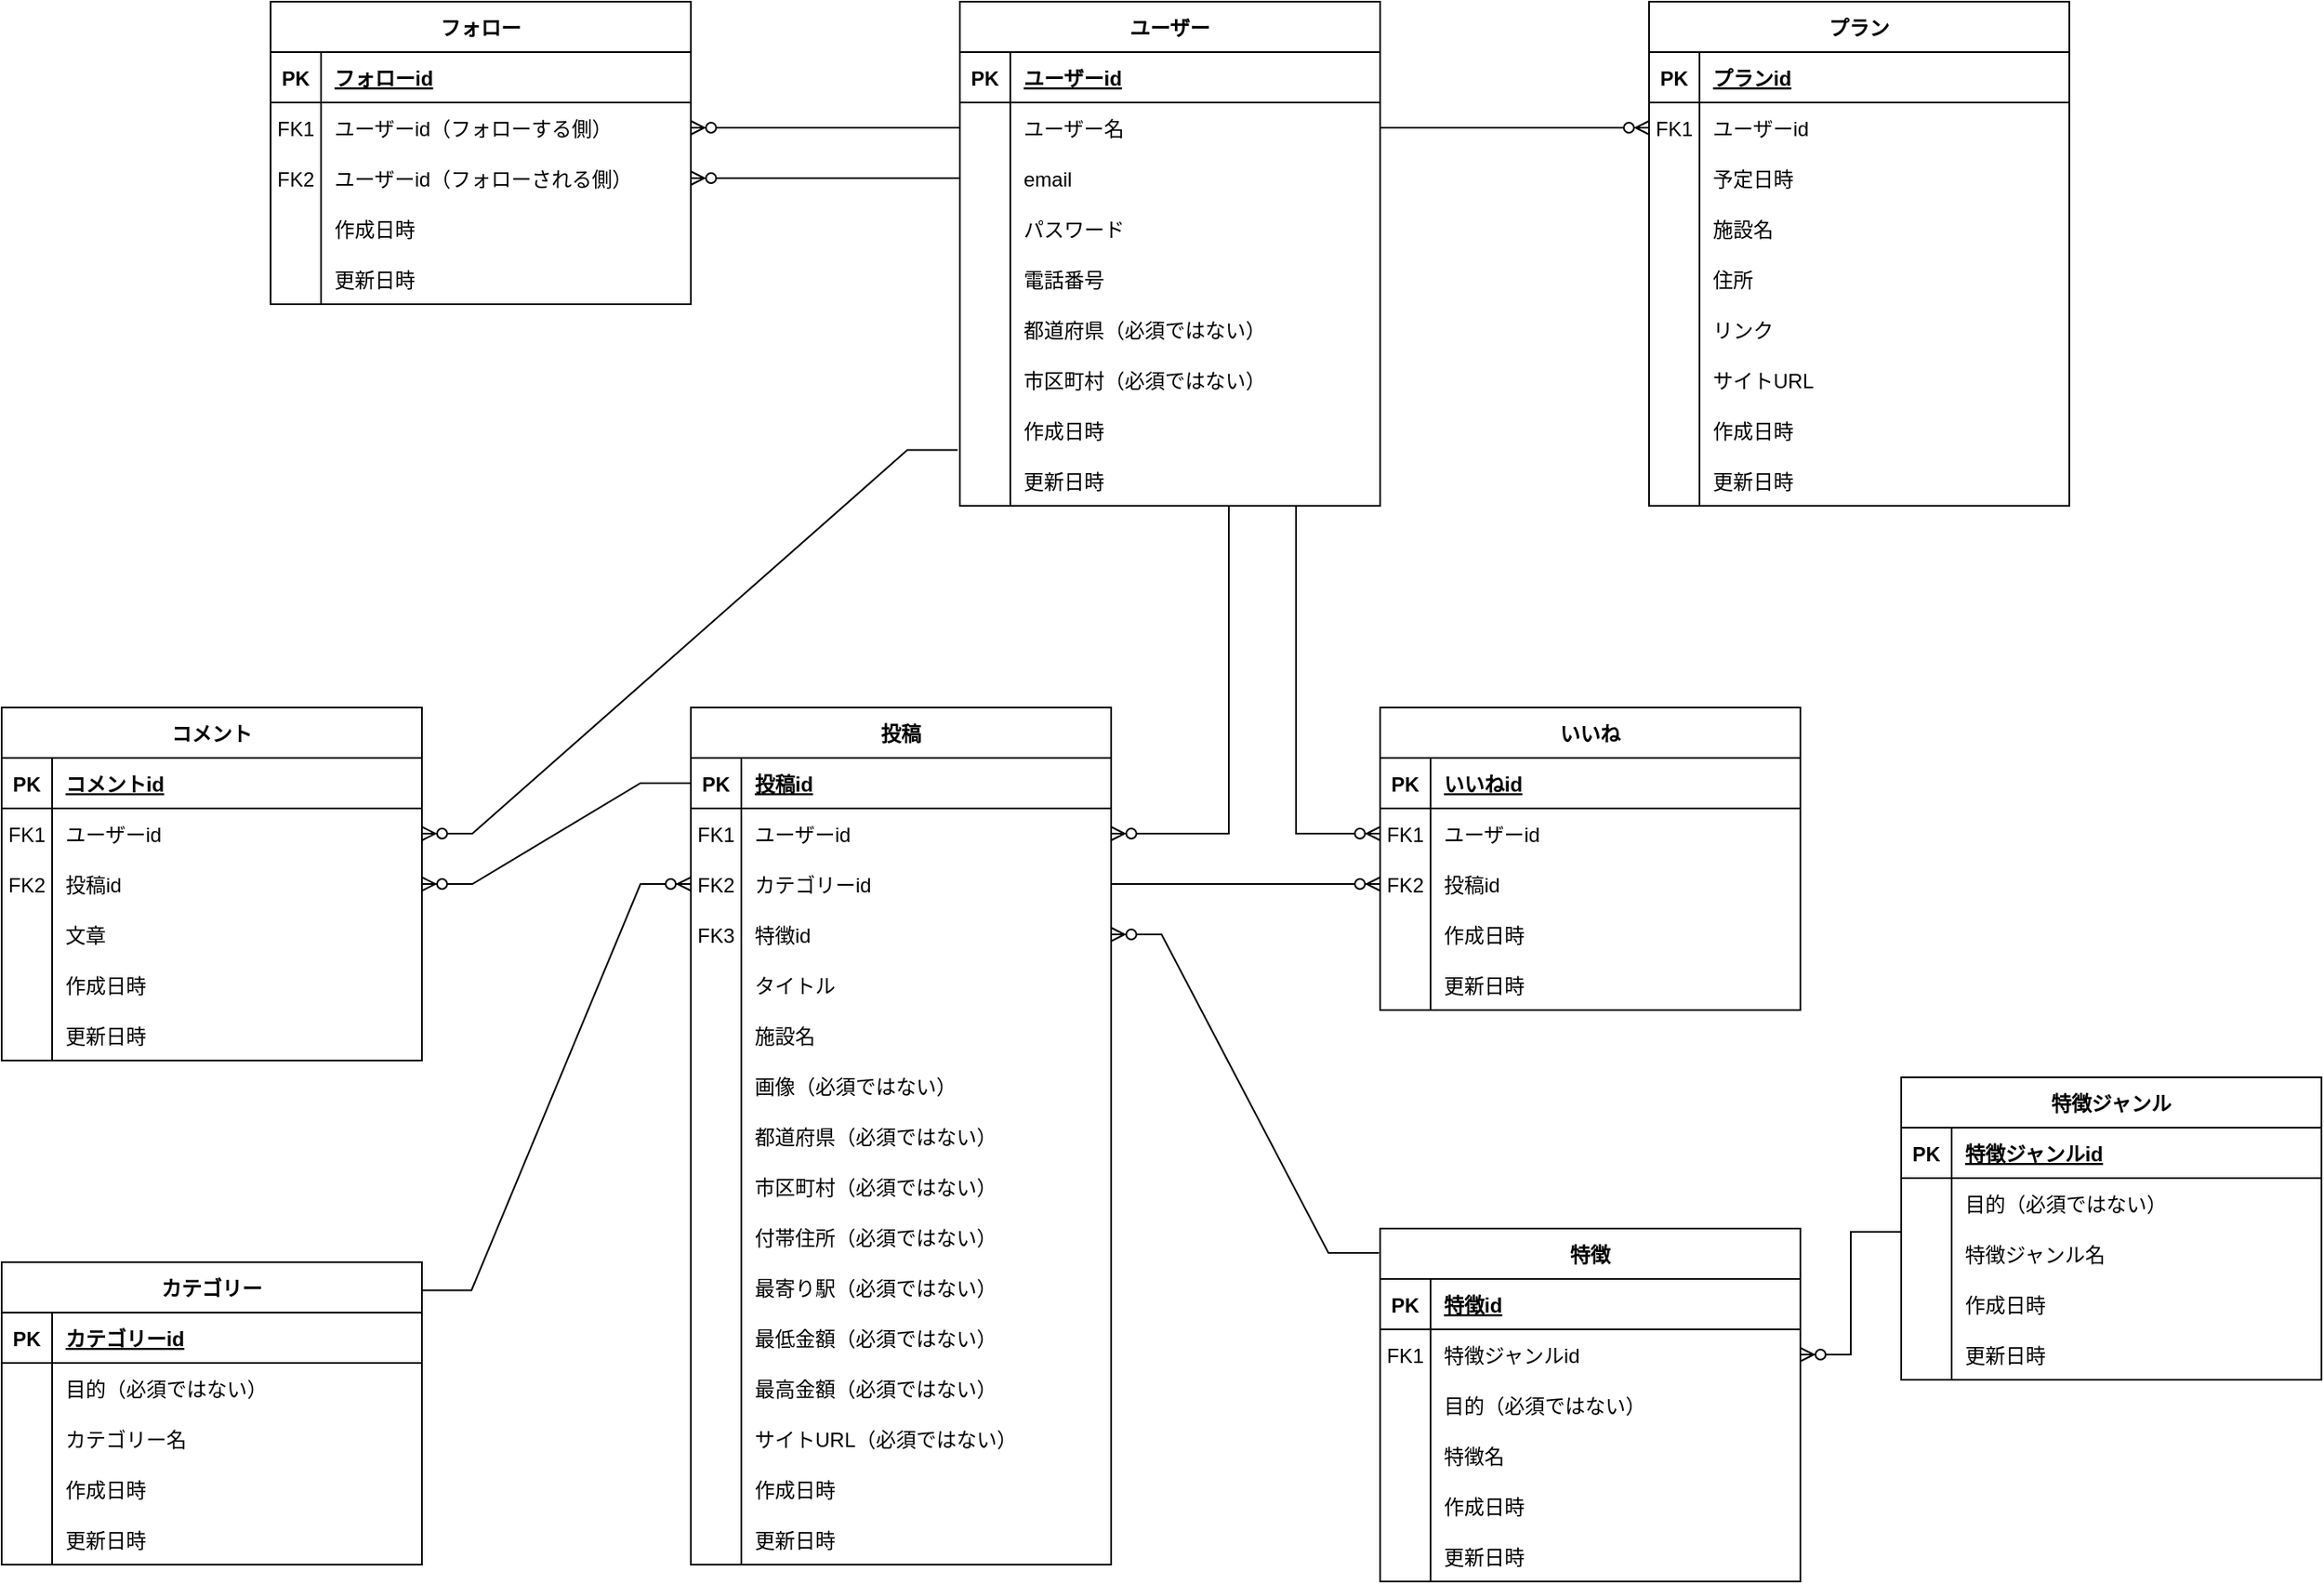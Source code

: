 <mxfile version="24.4.13" type="github">
  <diagram id="R2lEEEUBdFMjLlhIrx00" name="ER図">
    <mxGraphModel dx="1400" dy="696" grid="1" gridSize="10" guides="1" tooltips="1" connect="1" arrows="1" fold="1" page="1" pageScale="1" pageWidth="1654" pageHeight="1169" math="0" shadow="0" extFonts="Permanent Marker^https://fonts.googleapis.com/css?family=Permanent+Marker">
      <root>
        <mxCell id="0" />
        <mxCell id="1" parent="0" />
        <mxCell id="C-vyLk0tnHw3VtMMgP7b-2" value="投稿" style="shape=table;startSize=30;container=1;collapsible=1;childLayout=tableLayout;fixedRows=1;rowLines=0;fontStyle=1;align=center;resizeLast=1;" parent="1" vertex="1">
          <mxGeometry x="547" y="530" width="250" height="510" as="geometry" />
        </mxCell>
        <mxCell id="C-vyLk0tnHw3VtMMgP7b-3" value="" style="shape=partialRectangle;collapsible=0;dropTarget=0;pointerEvents=0;fillColor=none;points=[[0,0.5],[1,0.5]];portConstraint=eastwest;top=0;left=0;right=0;bottom=1;" parent="C-vyLk0tnHw3VtMMgP7b-2" vertex="1">
          <mxGeometry y="30" width="250" height="30" as="geometry" />
        </mxCell>
        <mxCell id="C-vyLk0tnHw3VtMMgP7b-4" value="PK" style="shape=partialRectangle;overflow=hidden;connectable=0;fillColor=none;top=0;left=0;bottom=0;right=0;fontStyle=1;" parent="C-vyLk0tnHw3VtMMgP7b-3" vertex="1">
          <mxGeometry width="30" height="30" as="geometry">
            <mxRectangle width="30" height="30" as="alternateBounds" />
          </mxGeometry>
        </mxCell>
        <mxCell id="C-vyLk0tnHw3VtMMgP7b-5" value="投稿id" style="shape=partialRectangle;overflow=hidden;connectable=0;fillColor=none;top=0;left=0;bottom=0;right=0;align=left;spacingLeft=6;fontStyle=5;" parent="C-vyLk0tnHw3VtMMgP7b-3" vertex="1">
          <mxGeometry x="30" width="220" height="30" as="geometry">
            <mxRectangle width="220" height="30" as="alternateBounds" />
          </mxGeometry>
        </mxCell>
        <mxCell id="vc0TEWrDsb9jHcj9dGxI-154" style="shape=partialRectangle;collapsible=0;dropTarget=0;pointerEvents=0;fillColor=none;points=[[0,0.5],[1,0.5]];portConstraint=eastwest;top=0;left=0;right=0;bottom=0;" parent="C-vyLk0tnHw3VtMMgP7b-2" vertex="1">
          <mxGeometry y="60" width="250" height="30" as="geometry" />
        </mxCell>
        <mxCell id="vc0TEWrDsb9jHcj9dGxI-155" value="FK1" style="shape=partialRectangle;overflow=hidden;connectable=0;fillColor=none;top=0;left=0;bottom=0;right=0;" parent="vc0TEWrDsb9jHcj9dGxI-154" vertex="1">
          <mxGeometry width="30" height="30" as="geometry">
            <mxRectangle width="30" height="30" as="alternateBounds" />
          </mxGeometry>
        </mxCell>
        <mxCell id="vc0TEWrDsb9jHcj9dGxI-156" value="ユーザーid" style="shape=partialRectangle;overflow=hidden;connectable=0;fillColor=none;top=0;left=0;bottom=0;right=0;align=left;spacingLeft=6;" parent="vc0TEWrDsb9jHcj9dGxI-154" vertex="1">
          <mxGeometry x="30" width="220" height="30" as="geometry">
            <mxRectangle width="220" height="30" as="alternateBounds" />
          </mxGeometry>
        </mxCell>
        <mxCell id="C-vyLk0tnHw3VtMMgP7b-6" value="" style="shape=partialRectangle;collapsible=0;dropTarget=0;pointerEvents=0;fillColor=none;points=[[0,0.5],[1,0.5]];portConstraint=eastwest;top=0;left=0;right=0;bottom=0;" parent="C-vyLk0tnHw3VtMMgP7b-2" vertex="1">
          <mxGeometry y="90" width="250" height="30" as="geometry" />
        </mxCell>
        <mxCell id="C-vyLk0tnHw3VtMMgP7b-7" value="FK2" style="shape=partialRectangle;overflow=hidden;connectable=0;fillColor=none;top=0;left=0;bottom=0;right=0;" parent="C-vyLk0tnHw3VtMMgP7b-6" vertex="1">
          <mxGeometry width="30" height="30" as="geometry">
            <mxRectangle width="30" height="30" as="alternateBounds" />
          </mxGeometry>
        </mxCell>
        <mxCell id="C-vyLk0tnHw3VtMMgP7b-8" value="カテゴリーid" style="shape=partialRectangle;overflow=hidden;connectable=0;fillColor=none;top=0;left=0;bottom=0;right=0;align=left;spacingLeft=6;" parent="C-vyLk0tnHw3VtMMgP7b-6" vertex="1">
          <mxGeometry x="30" width="220" height="30" as="geometry">
            <mxRectangle width="220" height="30" as="alternateBounds" />
          </mxGeometry>
        </mxCell>
        <mxCell id="C-vyLk0tnHw3VtMMgP7b-9" value="" style="shape=partialRectangle;collapsible=0;dropTarget=0;pointerEvents=0;fillColor=none;points=[[0,0.5],[1,0.5]];portConstraint=eastwest;top=0;left=0;right=0;bottom=0;" parent="C-vyLk0tnHw3VtMMgP7b-2" vertex="1">
          <mxGeometry y="120" width="250" height="30" as="geometry" />
        </mxCell>
        <mxCell id="C-vyLk0tnHw3VtMMgP7b-10" value="FK3" style="shape=partialRectangle;overflow=hidden;connectable=0;fillColor=none;top=0;left=0;bottom=0;right=0;" parent="C-vyLk0tnHw3VtMMgP7b-9" vertex="1">
          <mxGeometry width="30" height="30" as="geometry">
            <mxRectangle width="30" height="30" as="alternateBounds" />
          </mxGeometry>
        </mxCell>
        <mxCell id="C-vyLk0tnHw3VtMMgP7b-11" value="特徴id" style="shape=partialRectangle;overflow=hidden;connectable=0;fillColor=none;top=0;left=0;bottom=0;right=0;align=left;spacingLeft=6;" parent="C-vyLk0tnHw3VtMMgP7b-9" vertex="1">
          <mxGeometry x="30" width="220" height="30" as="geometry">
            <mxRectangle width="220" height="30" as="alternateBounds" />
          </mxGeometry>
        </mxCell>
        <mxCell id="vc0TEWrDsb9jHcj9dGxI-1" style="shape=partialRectangle;collapsible=0;dropTarget=0;pointerEvents=0;fillColor=none;points=[[0,0.5],[1,0.5]];portConstraint=eastwest;top=0;left=0;right=0;bottom=0;" parent="C-vyLk0tnHw3VtMMgP7b-2" vertex="1">
          <mxGeometry y="150" width="250" height="30" as="geometry" />
        </mxCell>
        <mxCell id="vc0TEWrDsb9jHcj9dGxI-2" style="shape=partialRectangle;overflow=hidden;connectable=0;fillColor=none;top=0;left=0;bottom=0;right=0;" parent="vc0TEWrDsb9jHcj9dGxI-1" vertex="1">
          <mxGeometry width="30" height="30" as="geometry">
            <mxRectangle width="30" height="30" as="alternateBounds" />
          </mxGeometry>
        </mxCell>
        <mxCell id="vc0TEWrDsb9jHcj9dGxI-3" value="タイトル" style="shape=partialRectangle;overflow=hidden;connectable=0;fillColor=none;top=0;left=0;bottom=0;right=0;align=left;spacingLeft=6;" parent="vc0TEWrDsb9jHcj9dGxI-1" vertex="1">
          <mxGeometry x="30" width="220" height="30" as="geometry">
            <mxRectangle width="220" height="30" as="alternateBounds" />
          </mxGeometry>
        </mxCell>
        <mxCell id="vc0TEWrDsb9jHcj9dGxI-166" style="shape=partialRectangle;collapsible=0;dropTarget=0;pointerEvents=0;fillColor=none;points=[[0,0.5],[1,0.5]];portConstraint=eastwest;top=0;left=0;right=0;bottom=0;" parent="C-vyLk0tnHw3VtMMgP7b-2" vertex="1">
          <mxGeometry y="180" width="250" height="30" as="geometry" />
        </mxCell>
        <mxCell id="vc0TEWrDsb9jHcj9dGxI-167" style="shape=partialRectangle;overflow=hidden;connectable=0;fillColor=none;top=0;left=0;bottom=0;right=0;" parent="vc0TEWrDsb9jHcj9dGxI-166" vertex="1">
          <mxGeometry width="30" height="30" as="geometry">
            <mxRectangle width="30" height="30" as="alternateBounds" />
          </mxGeometry>
        </mxCell>
        <mxCell id="vc0TEWrDsb9jHcj9dGxI-168" value="施設名" style="shape=partialRectangle;overflow=hidden;connectable=0;fillColor=none;top=0;left=0;bottom=0;right=0;align=left;spacingLeft=6;" parent="vc0TEWrDsb9jHcj9dGxI-166" vertex="1">
          <mxGeometry x="30" width="220" height="30" as="geometry">
            <mxRectangle width="220" height="30" as="alternateBounds" />
          </mxGeometry>
        </mxCell>
        <mxCell id="vc0TEWrDsb9jHcj9dGxI-163" style="shape=partialRectangle;collapsible=0;dropTarget=0;pointerEvents=0;fillColor=none;points=[[0,0.5],[1,0.5]];portConstraint=eastwest;top=0;left=0;right=0;bottom=0;" parent="C-vyLk0tnHw3VtMMgP7b-2" vertex="1">
          <mxGeometry y="210" width="250" height="30" as="geometry" />
        </mxCell>
        <mxCell id="vc0TEWrDsb9jHcj9dGxI-164" style="shape=partialRectangle;overflow=hidden;connectable=0;fillColor=none;top=0;left=0;bottom=0;right=0;" parent="vc0TEWrDsb9jHcj9dGxI-163" vertex="1">
          <mxGeometry width="30" height="30" as="geometry">
            <mxRectangle width="30" height="30" as="alternateBounds" />
          </mxGeometry>
        </mxCell>
        <mxCell id="vc0TEWrDsb9jHcj9dGxI-165" value="画像（必須ではない）" style="shape=partialRectangle;overflow=hidden;connectable=0;fillColor=none;top=0;left=0;bottom=0;right=0;align=left;spacingLeft=6;" parent="vc0TEWrDsb9jHcj9dGxI-163" vertex="1">
          <mxGeometry x="30" width="220" height="30" as="geometry">
            <mxRectangle width="220" height="30" as="alternateBounds" />
          </mxGeometry>
        </mxCell>
        <mxCell id="vc0TEWrDsb9jHcj9dGxI-160" style="shape=partialRectangle;collapsible=0;dropTarget=0;pointerEvents=0;fillColor=none;points=[[0,0.5],[1,0.5]];portConstraint=eastwest;top=0;left=0;right=0;bottom=0;" parent="C-vyLk0tnHw3VtMMgP7b-2" vertex="1">
          <mxGeometry y="240" width="250" height="30" as="geometry" />
        </mxCell>
        <mxCell id="vc0TEWrDsb9jHcj9dGxI-161" style="shape=partialRectangle;overflow=hidden;connectable=0;fillColor=none;top=0;left=0;bottom=0;right=0;" parent="vc0TEWrDsb9jHcj9dGxI-160" vertex="1">
          <mxGeometry width="30" height="30" as="geometry">
            <mxRectangle width="30" height="30" as="alternateBounds" />
          </mxGeometry>
        </mxCell>
        <mxCell id="vc0TEWrDsb9jHcj9dGxI-162" value="都道府県（必須ではない）" style="shape=partialRectangle;overflow=hidden;connectable=0;fillColor=none;top=0;left=0;bottom=0;right=0;align=left;spacingLeft=6;" parent="vc0TEWrDsb9jHcj9dGxI-160" vertex="1">
          <mxGeometry x="30" width="220" height="30" as="geometry">
            <mxRectangle width="220" height="30" as="alternateBounds" />
          </mxGeometry>
        </mxCell>
        <mxCell id="vc0TEWrDsb9jHcj9dGxI-187" style="shape=partialRectangle;collapsible=0;dropTarget=0;pointerEvents=0;fillColor=none;points=[[0,0.5],[1,0.5]];portConstraint=eastwest;top=0;left=0;right=0;bottom=0;" parent="C-vyLk0tnHw3VtMMgP7b-2" vertex="1">
          <mxGeometry y="270" width="250" height="30" as="geometry" />
        </mxCell>
        <mxCell id="vc0TEWrDsb9jHcj9dGxI-188" style="shape=partialRectangle;overflow=hidden;connectable=0;fillColor=none;top=0;left=0;bottom=0;right=0;" parent="vc0TEWrDsb9jHcj9dGxI-187" vertex="1">
          <mxGeometry width="30" height="30" as="geometry">
            <mxRectangle width="30" height="30" as="alternateBounds" />
          </mxGeometry>
        </mxCell>
        <mxCell id="vc0TEWrDsb9jHcj9dGxI-189" value="市区町村（必須ではない）" style="shape=partialRectangle;overflow=hidden;connectable=0;fillColor=none;top=0;left=0;bottom=0;right=0;align=left;spacingLeft=6;" parent="vc0TEWrDsb9jHcj9dGxI-187" vertex="1">
          <mxGeometry x="30" width="220" height="30" as="geometry">
            <mxRectangle width="220" height="30" as="alternateBounds" />
          </mxGeometry>
        </mxCell>
        <mxCell id="vc0TEWrDsb9jHcj9dGxI-184" style="shape=partialRectangle;collapsible=0;dropTarget=0;pointerEvents=0;fillColor=none;points=[[0,0.5],[1,0.5]];portConstraint=eastwest;top=0;left=0;right=0;bottom=0;" parent="C-vyLk0tnHw3VtMMgP7b-2" vertex="1">
          <mxGeometry y="300" width="250" height="30" as="geometry" />
        </mxCell>
        <mxCell id="vc0TEWrDsb9jHcj9dGxI-185" style="shape=partialRectangle;overflow=hidden;connectable=0;fillColor=none;top=0;left=0;bottom=0;right=0;" parent="vc0TEWrDsb9jHcj9dGxI-184" vertex="1">
          <mxGeometry width="30" height="30" as="geometry">
            <mxRectangle width="30" height="30" as="alternateBounds" />
          </mxGeometry>
        </mxCell>
        <mxCell id="vc0TEWrDsb9jHcj9dGxI-186" value="付帯住所（必須ではない）" style="shape=partialRectangle;overflow=hidden;connectable=0;fillColor=none;top=0;left=0;bottom=0;right=0;align=left;spacingLeft=6;" parent="vc0TEWrDsb9jHcj9dGxI-184" vertex="1">
          <mxGeometry x="30" width="220" height="30" as="geometry">
            <mxRectangle width="220" height="30" as="alternateBounds" />
          </mxGeometry>
        </mxCell>
        <mxCell id="vc0TEWrDsb9jHcj9dGxI-190" style="shape=partialRectangle;collapsible=0;dropTarget=0;pointerEvents=0;fillColor=none;points=[[0,0.5],[1,0.5]];portConstraint=eastwest;top=0;left=0;right=0;bottom=0;" parent="C-vyLk0tnHw3VtMMgP7b-2" vertex="1">
          <mxGeometry y="330" width="250" height="30" as="geometry" />
        </mxCell>
        <mxCell id="vc0TEWrDsb9jHcj9dGxI-191" style="shape=partialRectangle;overflow=hidden;connectable=0;fillColor=none;top=0;left=0;bottom=0;right=0;" parent="vc0TEWrDsb9jHcj9dGxI-190" vertex="1">
          <mxGeometry width="30" height="30" as="geometry">
            <mxRectangle width="30" height="30" as="alternateBounds" />
          </mxGeometry>
        </mxCell>
        <mxCell id="vc0TEWrDsb9jHcj9dGxI-192" value="最寄り駅（必須ではない）" style="shape=partialRectangle;overflow=hidden;connectable=0;fillColor=none;top=0;left=0;bottom=0;right=0;align=left;spacingLeft=6;" parent="vc0TEWrDsb9jHcj9dGxI-190" vertex="1">
          <mxGeometry x="30" width="220" height="30" as="geometry">
            <mxRectangle width="220" height="30" as="alternateBounds" />
          </mxGeometry>
        </mxCell>
        <mxCell id="vc0TEWrDsb9jHcj9dGxI-193" style="shape=partialRectangle;collapsible=0;dropTarget=0;pointerEvents=0;fillColor=none;points=[[0,0.5],[1,0.5]];portConstraint=eastwest;top=0;left=0;right=0;bottom=0;" parent="C-vyLk0tnHw3VtMMgP7b-2" vertex="1">
          <mxGeometry y="360" width="250" height="30" as="geometry" />
        </mxCell>
        <mxCell id="vc0TEWrDsb9jHcj9dGxI-194" style="shape=partialRectangle;overflow=hidden;connectable=0;fillColor=none;top=0;left=0;bottom=0;right=0;" parent="vc0TEWrDsb9jHcj9dGxI-193" vertex="1">
          <mxGeometry width="30" height="30" as="geometry">
            <mxRectangle width="30" height="30" as="alternateBounds" />
          </mxGeometry>
        </mxCell>
        <mxCell id="vc0TEWrDsb9jHcj9dGxI-195" value="最低金額（必須ではない）" style="shape=partialRectangle;overflow=hidden;connectable=0;fillColor=none;top=0;left=0;bottom=0;right=0;align=left;spacingLeft=6;" parent="vc0TEWrDsb9jHcj9dGxI-193" vertex="1">
          <mxGeometry x="30" width="220" height="30" as="geometry">
            <mxRectangle width="220" height="30" as="alternateBounds" />
          </mxGeometry>
        </mxCell>
        <mxCell id="vc0TEWrDsb9jHcj9dGxI-196" style="shape=partialRectangle;collapsible=0;dropTarget=0;pointerEvents=0;fillColor=none;points=[[0,0.5],[1,0.5]];portConstraint=eastwest;top=0;left=0;right=0;bottom=0;" parent="C-vyLk0tnHw3VtMMgP7b-2" vertex="1">
          <mxGeometry y="390" width="250" height="30" as="geometry" />
        </mxCell>
        <mxCell id="vc0TEWrDsb9jHcj9dGxI-197" style="shape=partialRectangle;overflow=hidden;connectable=0;fillColor=none;top=0;left=0;bottom=0;right=0;" parent="vc0TEWrDsb9jHcj9dGxI-196" vertex="1">
          <mxGeometry width="30" height="30" as="geometry">
            <mxRectangle width="30" height="30" as="alternateBounds" />
          </mxGeometry>
        </mxCell>
        <mxCell id="vc0TEWrDsb9jHcj9dGxI-198" value="最高金額（必須ではない）" style="shape=partialRectangle;overflow=hidden;connectable=0;fillColor=none;top=0;left=0;bottom=0;right=0;align=left;spacingLeft=6;" parent="vc0TEWrDsb9jHcj9dGxI-196" vertex="1">
          <mxGeometry x="30" width="220" height="30" as="geometry">
            <mxRectangle width="220" height="30" as="alternateBounds" />
          </mxGeometry>
        </mxCell>
        <mxCell id="vc0TEWrDsb9jHcj9dGxI-181" style="shape=partialRectangle;collapsible=0;dropTarget=0;pointerEvents=0;fillColor=none;points=[[0,0.5],[1,0.5]];portConstraint=eastwest;top=0;left=0;right=0;bottom=0;" parent="C-vyLk0tnHw3VtMMgP7b-2" vertex="1">
          <mxGeometry y="420" width="250" height="30" as="geometry" />
        </mxCell>
        <mxCell id="vc0TEWrDsb9jHcj9dGxI-182" style="shape=partialRectangle;overflow=hidden;connectable=0;fillColor=none;top=0;left=0;bottom=0;right=0;" parent="vc0TEWrDsb9jHcj9dGxI-181" vertex="1">
          <mxGeometry width="30" height="30" as="geometry">
            <mxRectangle width="30" height="30" as="alternateBounds" />
          </mxGeometry>
        </mxCell>
        <mxCell id="vc0TEWrDsb9jHcj9dGxI-183" value="サイトURL（必須ではない）" style="shape=partialRectangle;overflow=hidden;connectable=0;fillColor=none;top=0;left=0;bottom=0;right=0;align=left;spacingLeft=6;" parent="vc0TEWrDsb9jHcj9dGxI-181" vertex="1">
          <mxGeometry x="30" width="220" height="30" as="geometry">
            <mxRectangle width="220" height="30" as="alternateBounds" />
          </mxGeometry>
        </mxCell>
        <mxCell id="vc0TEWrDsb9jHcj9dGxI-178" style="shape=partialRectangle;collapsible=0;dropTarget=0;pointerEvents=0;fillColor=none;points=[[0,0.5],[1,0.5]];portConstraint=eastwest;top=0;left=0;right=0;bottom=0;" parent="C-vyLk0tnHw3VtMMgP7b-2" vertex="1">
          <mxGeometry y="450" width="250" height="30" as="geometry" />
        </mxCell>
        <mxCell id="vc0TEWrDsb9jHcj9dGxI-179" style="shape=partialRectangle;overflow=hidden;connectable=0;fillColor=none;top=0;left=0;bottom=0;right=0;" parent="vc0TEWrDsb9jHcj9dGxI-178" vertex="1">
          <mxGeometry width="30" height="30" as="geometry">
            <mxRectangle width="30" height="30" as="alternateBounds" />
          </mxGeometry>
        </mxCell>
        <mxCell id="vc0TEWrDsb9jHcj9dGxI-180" value="作成日時" style="shape=partialRectangle;overflow=hidden;connectable=0;fillColor=none;top=0;left=0;bottom=0;right=0;align=left;spacingLeft=6;" parent="vc0TEWrDsb9jHcj9dGxI-178" vertex="1">
          <mxGeometry x="30" width="220" height="30" as="geometry">
            <mxRectangle width="220" height="30" as="alternateBounds" />
          </mxGeometry>
        </mxCell>
        <mxCell id="vc0TEWrDsb9jHcj9dGxI-175" style="shape=partialRectangle;collapsible=0;dropTarget=0;pointerEvents=0;fillColor=none;points=[[0,0.5],[1,0.5]];portConstraint=eastwest;top=0;left=0;right=0;bottom=0;" parent="C-vyLk0tnHw3VtMMgP7b-2" vertex="1">
          <mxGeometry y="480" width="250" height="30" as="geometry" />
        </mxCell>
        <mxCell id="vc0TEWrDsb9jHcj9dGxI-176" style="shape=partialRectangle;overflow=hidden;connectable=0;fillColor=none;top=0;left=0;bottom=0;right=0;" parent="vc0TEWrDsb9jHcj9dGxI-175" vertex="1">
          <mxGeometry width="30" height="30" as="geometry">
            <mxRectangle width="30" height="30" as="alternateBounds" />
          </mxGeometry>
        </mxCell>
        <mxCell id="vc0TEWrDsb9jHcj9dGxI-177" value="更新日時" style="shape=partialRectangle;overflow=hidden;connectable=0;fillColor=none;top=0;left=0;bottom=0;right=0;align=left;spacingLeft=6;" parent="vc0TEWrDsb9jHcj9dGxI-175" vertex="1">
          <mxGeometry x="30" width="220" height="30" as="geometry">
            <mxRectangle width="220" height="30" as="alternateBounds" />
          </mxGeometry>
        </mxCell>
        <mxCell id="C-vyLk0tnHw3VtMMgP7b-13" value="コメント" style="shape=table;startSize=30;container=1;collapsible=1;childLayout=tableLayout;fixedRows=1;rowLines=0;fontStyle=1;align=center;resizeLast=1;gradientColor=none;swimlaneFillColor=none;perimeterSpacing=0;fillStyle=auto;" parent="1" vertex="1">
          <mxGeometry x="137" y="530" width="250" height="210" as="geometry" />
        </mxCell>
        <mxCell id="C-vyLk0tnHw3VtMMgP7b-14" value="" style="shape=partialRectangle;collapsible=0;dropTarget=0;pointerEvents=0;fillColor=none;points=[[0,0.5],[1,0.5]];portConstraint=eastwest;top=0;left=0;right=0;bottom=1;" parent="C-vyLk0tnHw3VtMMgP7b-13" vertex="1">
          <mxGeometry y="30" width="250" height="30" as="geometry" />
        </mxCell>
        <mxCell id="C-vyLk0tnHw3VtMMgP7b-15" value="PK" style="shape=partialRectangle;overflow=hidden;connectable=0;fillColor=none;top=0;left=0;bottom=0;right=0;fontStyle=1;" parent="C-vyLk0tnHw3VtMMgP7b-14" vertex="1">
          <mxGeometry width="30" height="30" as="geometry">
            <mxRectangle width="30" height="30" as="alternateBounds" />
          </mxGeometry>
        </mxCell>
        <mxCell id="C-vyLk0tnHw3VtMMgP7b-16" value="コメントid" style="shape=partialRectangle;overflow=hidden;connectable=0;fillColor=none;top=0;left=0;bottom=0;right=0;align=left;spacingLeft=6;fontStyle=5;" parent="C-vyLk0tnHw3VtMMgP7b-14" vertex="1">
          <mxGeometry x="30" width="220" height="30" as="geometry">
            <mxRectangle width="220" height="30" as="alternateBounds" />
          </mxGeometry>
        </mxCell>
        <mxCell id="C-vyLk0tnHw3VtMMgP7b-17" value="" style="shape=partialRectangle;collapsible=0;dropTarget=0;pointerEvents=0;fillColor=none;points=[[0,0.5],[1,0.5]];portConstraint=eastwest;top=0;left=0;right=0;bottom=0;" parent="C-vyLk0tnHw3VtMMgP7b-13" vertex="1">
          <mxGeometry y="60" width="250" height="30" as="geometry" />
        </mxCell>
        <mxCell id="C-vyLk0tnHw3VtMMgP7b-18" value="FK1" style="shape=partialRectangle;overflow=hidden;connectable=0;fillColor=none;top=0;left=0;bottom=0;right=0;" parent="C-vyLk0tnHw3VtMMgP7b-17" vertex="1">
          <mxGeometry width="30" height="30" as="geometry">
            <mxRectangle width="30" height="30" as="alternateBounds" />
          </mxGeometry>
        </mxCell>
        <mxCell id="C-vyLk0tnHw3VtMMgP7b-19" value="ユーザーid" style="shape=partialRectangle;overflow=hidden;connectable=0;fillColor=none;top=0;left=0;bottom=0;right=0;align=left;spacingLeft=6;" parent="C-vyLk0tnHw3VtMMgP7b-17" vertex="1">
          <mxGeometry x="30" width="220" height="30" as="geometry">
            <mxRectangle width="220" height="30" as="alternateBounds" />
          </mxGeometry>
        </mxCell>
        <mxCell id="C-vyLk0tnHw3VtMMgP7b-20" value="" style="shape=partialRectangle;collapsible=0;dropTarget=0;pointerEvents=0;fillColor=none;points=[[0,0.5],[1,0.5]];portConstraint=eastwest;top=0;left=0;right=0;bottom=0;" parent="C-vyLk0tnHw3VtMMgP7b-13" vertex="1">
          <mxGeometry y="90" width="250" height="30" as="geometry" />
        </mxCell>
        <mxCell id="C-vyLk0tnHw3VtMMgP7b-21" value="FK2" style="shape=partialRectangle;overflow=hidden;connectable=0;fillColor=none;top=0;left=0;bottom=0;right=0;" parent="C-vyLk0tnHw3VtMMgP7b-20" vertex="1">
          <mxGeometry width="30" height="30" as="geometry">
            <mxRectangle width="30" height="30" as="alternateBounds" />
          </mxGeometry>
        </mxCell>
        <mxCell id="C-vyLk0tnHw3VtMMgP7b-22" value="投稿id" style="shape=partialRectangle;overflow=hidden;connectable=0;fillColor=none;top=0;left=0;bottom=0;right=0;align=left;spacingLeft=6;" parent="C-vyLk0tnHw3VtMMgP7b-20" vertex="1">
          <mxGeometry x="30" width="220" height="30" as="geometry">
            <mxRectangle width="220" height="30" as="alternateBounds" />
          </mxGeometry>
        </mxCell>
        <mxCell id="vc0TEWrDsb9jHcj9dGxI-47" style="shape=partialRectangle;collapsible=0;dropTarget=0;pointerEvents=0;fillColor=none;points=[[0,0.5],[1,0.5]];portConstraint=eastwest;top=0;left=0;right=0;bottom=0;" parent="C-vyLk0tnHw3VtMMgP7b-13" vertex="1">
          <mxGeometry y="120" width="250" height="30" as="geometry" />
        </mxCell>
        <mxCell id="vc0TEWrDsb9jHcj9dGxI-48" style="shape=partialRectangle;overflow=hidden;connectable=0;fillColor=none;top=0;left=0;bottom=0;right=0;" parent="vc0TEWrDsb9jHcj9dGxI-47" vertex="1">
          <mxGeometry width="30" height="30" as="geometry">
            <mxRectangle width="30" height="30" as="alternateBounds" />
          </mxGeometry>
        </mxCell>
        <mxCell id="vc0TEWrDsb9jHcj9dGxI-49" value="文章" style="shape=partialRectangle;overflow=hidden;connectable=0;fillColor=none;top=0;left=0;bottom=0;right=0;align=left;spacingLeft=6;" parent="vc0TEWrDsb9jHcj9dGxI-47" vertex="1">
          <mxGeometry x="30" width="220" height="30" as="geometry">
            <mxRectangle width="220" height="30" as="alternateBounds" />
          </mxGeometry>
        </mxCell>
        <mxCell id="vc0TEWrDsb9jHcj9dGxI-133" style="shape=partialRectangle;collapsible=0;dropTarget=0;pointerEvents=0;fillColor=none;points=[[0,0.5],[1,0.5]];portConstraint=eastwest;top=0;left=0;right=0;bottom=0;" parent="C-vyLk0tnHw3VtMMgP7b-13" vertex="1">
          <mxGeometry y="150" width="250" height="30" as="geometry" />
        </mxCell>
        <mxCell id="vc0TEWrDsb9jHcj9dGxI-134" style="shape=partialRectangle;overflow=hidden;connectable=0;fillColor=none;top=0;left=0;bottom=0;right=0;" parent="vc0TEWrDsb9jHcj9dGxI-133" vertex="1">
          <mxGeometry width="30" height="30" as="geometry">
            <mxRectangle width="30" height="30" as="alternateBounds" />
          </mxGeometry>
        </mxCell>
        <mxCell id="vc0TEWrDsb9jHcj9dGxI-135" value="作成日時" style="shape=partialRectangle;overflow=hidden;connectable=0;fillColor=none;top=0;left=0;bottom=0;right=0;align=left;spacingLeft=6;" parent="vc0TEWrDsb9jHcj9dGxI-133" vertex="1">
          <mxGeometry x="30" width="220" height="30" as="geometry">
            <mxRectangle width="220" height="30" as="alternateBounds" />
          </mxGeometry>
        </mxCell>
        <mxCell id="vc0TEWrDsb9jHcj9dGxI-130" style="shape=partialRectangle;collapsible=0;dropTarget=0;pointerEvents=0;fillColor=none;points=[[0,0.5],[1,0.5]];portConstraint=eastwest;top=0;left=0;right=0;bottom=0;" parent="C-vyLk0tnHw3VtMMgP7b-13" vertex="1">
          <mxGeometry y="180" width="250" height="30" as="geometry" />
        </mxCell>
        <mxCell id="vc0TEWrDsb9jHcj9dGxI-131" style="shape=partialRectangle;overflow=hidden;connectable=0;fillColor=none;top=0;left=0;bottom=0;right=0;" parent="vc0TEWrDsb9jHcj9dGxI-130" vertex="1">
          <mxGeometry width="30" height="30" as="geometry">
            <mxRectangle width="30" height="30" as="alternateBounds" />
          </mxGeometry>
        </mxCell>
        <mxCell id="vc0TEWrDsb9jHcj9dGxI-132" value="更新日時" style="shape=partialRectangle;overflow=hidden;connectable=0;fillColor=none;top=0;left=0;bottom=0;right=0;align=left;spacingLeft=6;" parent="vc0TEWrDsb9jHcj9dGxI-130" vertex="1">
          <mxGeometry x="30" width="220" height="30" as="geometry">
            <mxRectangle width="220" height="30" as="alternateBounds" />
          </mxGeometry>
        </mxCell>
        <mxCell id="C-vyLk0tnHw3VtMMgP7b-23" value="ユーザー" style="shape=table;startSize=30;container=1;collapsible=1;childLayout=tableLayout;fixedRows=1;rowLines=0;fontStyle=1;align=center;resizeLast=1;" parent="1" vertex="1">
          <mxGeometry x="707" y="110" width="250" height="300" as="geometry" />
        </mxCell>
        <mxCell id="C-vyLk0tnHw3VtMMgP7b-24" value="" style="shape=partialRectangle;collapsible=0;dropTarget=0;pointerEvents=0;fillColor=none;points=[[0,0.5],[1,0.5]];portConstraint=eastwest;top=0;left=0;right=0;bottom=1;" parent="C-vyLk0tnHw3VtMMgP7b-23" vertex="1">
          <mxGeometry y="30" width="250" height="30" as="geometry" />
        </mxCell>
        <mxCell id="C-vyLk0tnHw3VtMMgP7b-25" value="PK" style="shape=partialRectangle;overflow=hidden;connectable=0;fillColor=none;top=0;left=0;bottom=0;right=0;fontStyle=1;" parent="C-vyLk0tnHw3VtMMgP7b-24" vertex="1">
          <mxGeometry width="30" height="30" as="geometry">
            <mxRectangle width="30" height="30" as="alternateBounds" />
          </mxGeometry>
        </mxCell>
        <mxCell id="C-vyLk0tnHw3VtMMgP7b-26" value="ユーザーid" style="shape=partialRectangle;overflow=hidden;connectable=0;fillColor=none;top=0;left=0;bottom=0;right=0;align=left;spacingLeft=6;fontStyle=5;" parent="C-vyLk0tnHw3VtMMgP7b-24" vertex="1">
          <mxGeometry x="30" width="220" height="30" as="geometry">
            <mxRectangle width="220" height="30" as="alternateBounds" />
          </mxGeometry>
        </mxCell>
        <mxCell id="C-vyLk0tnHw3VtMMgP7b-27" value="" style="shape=partialRectangle;collapsible=0;dropTarget=0;pointerEvents=0;fillColor=none;points=[[0,0.5],[1,0.5]];portConstraint=eastwest;top=0;left=0;right=0;bottom=0;" parent="C-vyLk0tnHw3VtMMgP7b-23" vertex="1">
          <mxGeometry y="60" width="250" height="30" as="geometry" />
        </mxCell>
        <mxCell id="C-vyLk0tnHw3VtMMgP7b-28" value="" style="shape=partialRectangle;overflow=hidden;connectable=0;fillColor=none;top=0;left=0;bottom=0;right=0;" parent="C-vyLk0tnHw3VtMMgP7b-27" vertex="1">
          <mxGeometry width="30" height="30" as="geometry">
            <mxRectangle width="30" height="30" as="alternateBounds" />
          </mxGeometry>
        </mxCell>
        <mxCell id="C-vyLk0tnHw3VtMMgP7b-29" value="ユーザー名" style="shape=partialRectangle;overflow=hidden;connectable=0;fillColor=none;top=0;left=0;bottom=0;right=0;align=left;spacingLeft=6;" parent="C-vyLk0tnHw3VtMMgP7b-27" vertex="1">
          <mxGeometry x="30" width="220" height="30" as="geometry">
            <mxRectangle width="220" height="30" as="alternateBounds" />
          </mxGeometry>
        </mxCell>
        <mxCell id="vc0TEWrDsb9jHcj9dGxI-94" style="shape=partialRectangle;collapsible=0;dropTarget=0;pointerEvents=0;fillColor=none;points=[[0,0.5],[1,0.5]];portConstraint=eastwest;top=0;left=0;right=0;bottom=0;" parent="C-vyLk0tnHw3VtMMgP7b-23" vertex="1">
          <mxGeometry y="90" width="250" height="30" as="geometry" />
        </mxCell>
        <mxCell id="vc0TEWrDsb9jHcj9dGxI-95" style="shape=partialRectangle;overflow=hidden;connectable=0;fillColor=none;top=0;left=0;bottom=0;right=0;" parent="vc0TEWrDsb9jHcj9dGxI-94" vertex="1">
          <mxGeometry width="30" height="30" as="geometry">
            <mxRectangle width="30" height="30" as="alternateBounds" />
          </mxGeometry>
        </mxCell>
        <mxCell id="vc0TEWrDsb9jHcj9dGxI-96" value="email" style="shape=partialRectangle;overflow=hidden;connectable=0;fillColor=none;top=0;left=0;bottom=0;right=0;align=left;spacingLeft=6;" parent="vc0TEWrDsb9jHcj9dGxI-94" vertex="1">
          <mxGeometry x="30" width="220" height="30" as="geometry">
            <mxRectangle width="220" height="30" as="alternateBounds" />
          </mxGeometry>
        </mxCell>
        <mxCell id="vc0TEWrDsb9jHcj9dGxI-91" style="shape=partialRectangle;collapsible=0;dropTarget=0;pointerEvents=0;fillColor=none;points=[[0,0.5],[1,0.5]];portConstraint=eastwest;top=0;left=0;right=0;bottom=0;" parent="C-vyLk0tnHw3VtMMgP7b-23" vertex="1">
          <mxGeometry y="120" width="250" height="30" as="geometry" />
        </mxCell>
        <mxCell id="vc0TEWrDsb9jHcj9dGxI-92" style="shape=partialRectangle;overflow=hidden;connectable=0;fillColor=none;top=0;left=0;bottom=0;right=0;" parent="vc0TEWrDsb9jHcj9dGxI-91" vertex="1">
          <mxGeometry width="30" height="30" as="geometry">
            <mxRectangle width="30" height="30" as="alternateBounds" />
          </mxGeometry>
        </mxCell>
        <mxCell id="vc0TEWrDsb9jHcj9dGxI-93" value="パスワード" style="shape=partialRectangle;overflow=hidden;connectable=0;fillColor=none;top=0;left=0;bottom=0;right=0;align=left;spacingLeft=6;" parent="vc0TEWrDsb9jHcj9dGxI-91" vertex="1">
          <mxGeometry x="30" width="220" height="30" as="geometry">
            <mxRectangle width="220" height="30" as="alternateBounds" />
          </mxGeometry>
        </mxCell>
        <mxCell id="vc0TEWrDsb9jHcj9dGxI-109" style="shape=partialRectangle;collapsible=0;dropTarget=0;pointerEvents=0;fillColor=none;points=[[0,0.5],[1,0.5]];portConstraint=eastwest;top=0;left=0;right=0;bottom=0;" parent="C-vyLk0tnHw3VtMMgP7b-23" vertex="1">
          <mxGeometry y="150" width="250" height="30" as="geometry" />
        </mxCell>
        <mxCell id="vc0TEWrDsb9jHcj9dGxI-110" style="shape=partialRectangle;overflow=hidden;connectable=0;fillColor=none;top=0;left=0;bottom=0;right=0;" parent="vc0TEWrDsb9jHcj9dGxI-109" vertex="1">
          <mxGeometry width="30" height="30" as="geometry">
            <mxRectangle width="30" height="30" as="alternateBounds" />
          </mxGeometry>
        </mxCell>
        <mxCell id="vc0TEWrDsb9jHcj9dGxI-111" value="電話番号" style="shape=partialRectangle;overflow=hidden;connectable=0;fillColor=none;top=0;left=0;bottom=0;right=0;align=left;spacingLeft=6;" parent="vc0TEWrDsb9jHcj9dGxI-109" vertex="1">
          <mxGeometry x="30" width="220" height="30" as="geometry">
            <mxRectangle width="220" height="30" as="alternateBounds" />
          </mxGeometry>
        </mxCell>
        <mxCell id="vc0TEWrDsb9jHcj9dGxI-106" style="shape=partialRectangle;collapsible=0;dropTarget=0;pointerEvents=0;fillColor=none;points=[[0,0.5],[1,0.5]];portConstraint=eastwest;top=0;left=0;right=0;bottom=0;" parent="C-vyLk0tnHw3VtMMgP7b-23" vertex="1">
          <mxGeometry y="180" width="250" height="30" as="geometry" />
        </mxCell>
        <mxCell id="vc0TEWrDsb9jHcj9dGxI-107" style="shape=partialRectangle;overflow=hidden;connectable=0;fillColor=none;top=0;left=0;bottom=0;right=0;" parent="vc0TEWrDsb9jHcj9dGxI-106" vertex="1">
          <mxGeometry width="30" height="30" as="geometry">
            <mxRectangle width="30" height="30" as="alternateBounds" />
          </mxGeometry>
        </mxCell>
        <mxCell id="vc0TEWrDsb9jHcj9dGxI-108" value="都道府県（必須ではない）" style="shape=partialRectangle;overflow=hidden;connectable=0;fillColor=none;top=0;left=0;bottom=0;right=0;align=left;spacingLeft=6;" parent="vc0TEWrDsb9jHcj9dGxI-106" vertex="1">
          <mxGeometry x="30" width="220" height="30" as="geometry">
            <mxRectangle width="220" height="30" as="alternateBounds" />
          </mxGeometry>
        </mxCell>
        <mxCell id="vc0TEWrDsb9jHcj9dGxI-103" style="shape=partialRectangle;collapsible=0;dropTarget=0;pointerEvents=0;fillColor=none;points=[[0,0.5],[1,0.5]];portConstraint=eastwest;top=0;left=0;right=0;bottom=0;" parent="C-vyLk0tnHw3VtMMgP7b-23" vertex="1">
          <mxGeometry y="210" width="250" height="30" as="geometry" />
        </mxCell>
        <mxCell id="vc0TEWrDsb9jHcj9dGxI-104" style="shape=partialRectangle;overflow=hidden;connectable=0;fillColor=none;top=0;left=0;bottom=0;right=0;" parent="vc0TEWrDsb9jHcj9dGxI-103" vertex="1">
          <mxGeometry width="30" height="30" as="geometry">
            <mxRectangle width="30" height="30" as="alternateBounds" />
          </mxGeometry>
        </mxCell>
        <mxCell id="vc0TEWrDsb9jHcj9dGxI-105" value="市区町村（必須ではない）" style="shape=partialRectangle;overflow=hidden;connectable=0;fillColor=none;top=0;left=0;bottom=0;right=0;align=left;spacingLeft=6;" parent="vc0TEWrDsb9jHcj9dGxI-103" vertex="1">
          <mxGeometry x="30" width="220" height="30" as="geometry">
            <mxRectangle width="220" height="30" as="alternateBounds" />
          </mxGeometry>
        </mxCell>
        <mxCell id="vc0TEWrDsb9jHcj9dGxI-100" style="shape=partialRectangle;collapsible=0;dropTarget=0;pointerEvents=0;fillColor=none;points=[[0,0.5],[1,0.5]];portConstraint=eastwest;top=0;left=0;right=0;bottom=0;" parent="C-vyLk0tnHw3VtMMgP7b-23" vertex="1">
          <mxGeometry y="240" width="250" height="30" as="geometry" />
        </mxCell>
        <mxCell id="vc0TEWrDsb9jHcj9dGxI-101" style="shape=partialRectangle;overflow=hidden;connectable=0;fillColor=none;top=0;left=0;bottom=0;right=0;" parent="vc0TEWrDsb9jHcj9dGxI-100" vertex="1">
          <mxGeometry width="30" height="30" as="geometry">
            <mxRectangle width="30" height="30" as="alternateBounds" />
          </mxGeometry>
        </mxCell>
        <mxCell id="vc0TEWrDsb9jHcj9dGxI-102" value="作成日時" style="shape=partialRectangle;overflow=hidden;connectable=0;fillColor=none;top=0;left=0;bottom=0;right=0;align=left;spacingLeft=6;" parent="vc0TEWrDsb9jHcj9dGxI-100" vertex="1">
          <mxGeometry x="30" width="220" height="30" as="geometry">
            <mxRectangle width="220" height="30" as="alternateBounds" />
          </mxGeometry>
        </mxCell>
        <mxCell id="vc0TEWrDsb9jHcj9dGxI-97" style="shape=partialRectangle;collapsible=0;dropTarget=0;pointerEvents=0;fillColor=none;points=[[0,0.5],[1,0.5]];portConstraint=eastwest;top=0;left=0;right=0;bottom=0;" parent="C-vyLk0tnHw3VtMMgP7b-23" vertex="1">
          <mxGeometry y="270" width="250" height="30" as="geometry" />
        </mxCell>
        <mxCell id="vc0TEWrDsb9jHcj9dGxI-98" style="shape=partialRectangle;overflow=hidden;connectable=0;fillColor=none;top=0;left=0;bottom=0;right=0;" parent="vc0TEWrDsb9jHcj9dGxI-97" vertex="1">
          <mxGeometry width="30" height="30" as="geometry">
            <mxRectangle width="30" height="30" as="alternateBounds" />
          </mxGeometry>
        </mxCell>
        <mxCell id="vc0TEWrDsb9jHcj9dGxI-99" value="更新日時" style="shape=partialRectangle;overflow=hidden;connectable=0;fillColor=none;top=0;left=0;bottom=0;right=0;align=left;spacingLeft=6;" parent="vc0TEWrDsb9jHcj9dGxI-97" vertex="1">
          <mxGeometry x="30" width="220" height="30" as="geometry">
            <mxRectangle width="220" height="30" as="alternateBounds" />
          </mxGeometry>
        </mxCell>
        <mxCell id="vc0TEWrDsb9jHcj9dGxI-7" value="特徴" style="shape=table;startSize=30;container=1;collapsible=1;childLayout=tableLayout;fixedRows=1;rowLines=0;fontStyle=1;align=center;resizeLast=1;" parent="1" vertex="1">
          <mxGeometry x="957" y="840" width="250" height="210" as="geometry" />
        </mxCell>
        <mxCell id="vc0TEWrDsb9jHcj9dGxI-8" value="" style="shape=partialRectangle;collapsible=0;dropTarget=0;pointerEvents=0;fillColor=none;points=[[0,0.5],[1,0.5]];portConstraint=eastwest;top=0;left=0;right=0;bottom=1;" parent="vc0TEWrDsb9jHcj9dGxI-7" vertex="1">
          <mxGeometry y="30" width="250" height="30" as="geometry" />
        </mxCell>
        <mxCell id="vc0TEWrDsb9jHcj9dGxI-9" value="PK" style="shape=partialRectangle;overflow=hidden;connectable=0;fillColor=none;top=0;left=0;bottom=0;right=0;fontStyle=1;" parent="vc0TEWrDsb9jHcj9dGxI-8" vertex="1">
          <mxGeometry width="30" height="30" as="geometry">
            <mxRectangle width="30" height="30" as="alternateBounds" />
          </mxGeometry>
        </mxCell>
        <mxCell id="vc0TEWrDsb9jHcj9dGxI-10" value="特徴id" style="shape=partialRectangle;overflow=hidden;connectable=0;fillColor=none;top=0;left=0;bottom=0;right=0;align=left;spacingLeft=6;fontStyle=5;" parent="vc0TEWrDsb9jHcj9dGxI-8" vertex="1">
          <mxGeometry x="30" width="220" height="30" as="geometry">
            <mxRectangle width="220" height="30" as="alternateBounds" />
          </mxGeometry>
        </mxCell>
        <mxCell id="vc0TEWrDsb9jHcj9dGxI-11" value="" style="shape=partialRectangle;collapsible=0;dropTarget=0;pointerEvents=0;fillColor=none;points=[[0,0.5],[1,0.5]];portConstraint=eastwest;top=0;left=0;right=0;bottom=0;" parent="vc0TEWrDsb9jHcj9dGxI-7" vertex="1">
          <mxGeometry y="60" width="250" height="30" as="geometry" />
        </mxCell>
        <mxCell id="vc0TEWrDsb9jHcj9dGxI-12" value="FK1" style="shape=partialRectangle;overflow=hidden;connectable=0;fillColor=none;top=0;left=0;bottom=0;right=0;" parent="vc0TEWrDsb9jHcj9dGxI-11" vertex="1">
          <mxGeometry width="30" height="30" as="geometry">
            <mxRectangle width="30" height="30" as="alternateBounds" />
          </mxGeometry>
        </mxCell>
        <mxCell id="vc0TEWrDsb9jHcj9dGxI-13" value="特徴ジャンルid" style="shape=partialRectangle;overflow=hidden;connectable=0;fillColor=none;top=0;left=0;bottom=0;right=0;align=left;spacingLeft=6;" parent="vc0TEWrDsb9jHcj9dGxI-11" vertex="1">
          <mxGeometry x="30" width="220" height="30" as="geometry">
            <mxRectangle width="220" height="30" as="alternateBounds" />
          </mxGeometry>
        </mxCell>
        <mxCell id="vc0TEWrDsb9jHcj9dGxI-14" value="" style="shape=partialRectangle;collapsible=0;dropTarget=0;pointerEvents=0;fillColor=none;points=[[0,0.5],[1,0.5]];portConstraint=eastwest;top=0;left=0;right=0;bottom=0;" parent="vc0TEWrDsb9jHcj9dGxI-7" vertex="1">
          <mxGeometry y="90" width="250" height="30" as="geometry" />
        </mxCell>
        <mxCell id="vc0TEWrDsb9jHcj9dGxI-15" value="" style="shape=partialRectangle;overflow=hidden;connectable=0;fillColor=none;top=0;left=0;bottom=0;right=0;" parent="vc0TEWrDsb9jHcj9dGxI-14" vertex="1">
          <mxGeometry width="30" height="30" as="geometry">
            <mxRectangle width="30" height="30" as="alternateBounds" />
          </mxGeometry>
        </mxCell>
        <mxCell id="vc0TEWrDsb9jHcj9dGxI-16" value="目的（必須ではない）" style="shape=partialRectangle;overflow=hidden;connectable=0;fillColor=none;top=0;left=0;bottom=0;right=0;align=left;spacingLeft=6;" parent="vc0TEWrDsb9jHcj9dGxI-14" vertex="1">
          <mxGeometry x="30" width="220" height="30" as="geometry">
            <mxRectangle width="220" height="30" as="alternateBounds" />
          </mxGeometry>
        </mxCell>
        <mxCell id="vc0TEWrDsb9jHcj9dGxI-88" style="shape=partialRectangle;collapsible=0;dropTarget=0;pointerEvents=0;fillColor=none;points=[[0,0.5],[1,0.5]];portConstraint=eastwest;top=0;left=0;right=0;bottom=0;" parent="vc0TEWrDsb9jHcj9dGxI-7" vertex="1">
          <mxGeometry y="120" width="250" height="30" as="geometry" />
        </mxCell>
        <mxCell id="vc0TEWrDsb9jHcj9dGxI-89" style="shape=partialRectangle;overflow=hidden;connectable=0;fillColor=none;top=0;left=0;bottom=0;right=0;" parent="vc0TEWrDsb9jHcj9dGxI-88" vertex="1">
          <mxGeometry width="30" height="30" as="geometry">
            <mxRectangle width="30" height="30" as="alternateBounds" />
          </mxGeometry>
        </mxCell>
        <mxCell id="vc0TEWrDsb9jHcj9dGxI-90" value="特徴名" style="shape=partialRectangle;overflow=hidden;connectable=0;fillColor=none;top=0;left=0;bottom=0;right=0;align=left;spacingLeft=6;" parent="vc0TEWrDsb9jHcj9dGxI-88" vertex="1">
          <mxGeometry x="30" width="220" height="30" as="geometry">
            <mxRectangle width="220" height="30" as="alternateBounds" />
          </mxGeometry>
        </mxCell>
        <mxCell id="vc0TEWrDsb9jHcj9dGxI-127" style="shape=partialRectangle;collapsible=0;dropTarget=0;pointerEvents=0;fillColor=none;points=[[0,0.5],[1,0.5]];portConstraint=eastwest;top=0;left=0;right=0;bottom=0;" parent="vc0TEWrDsb9jHcj9dGxI-7" vertex="1">
          <mxGeometry y="150" width="250" height="30" as="geometry" />
        </mxCell>
        <mxCell id="vc0TEWrDsb9jHcj9dGxI-128" style="shape=partialRectangle;overflow=hidden;connectable=0;fillColor=none;top=0;left=0;bottom=0;right=0;" parent="vc0TEWrDsb9jHcj9dGxI-127" vertex="1">
          <mxGeometry width="30" height="30" as="geometry">
            <mxRectangle width="30" height="30" as="alternateBounds" />
          </mxGeometry>
        </mxCell>
        <mxCell id="vc0TEWrDsb9jHcj9dGxI-129" value="作成日時" style="shape=partialRectangle;overflow=hidden;connectable=0;fillColor=none;top=0;left=0;bottom=0;right=0;align=left;spacingLeft=6;" parent="vc0TEWrDsb9jHcj9dGxI-127" vertex="1">
          <mxGeometry x="30" width="220" height="30" as="geometry">
            <mxRectangle width="220" height="30" as="alternateBounds" />
          </mxGeometry>
        </mxCell>
        <mxCell id="vc0TEWrDsb9jHcj9dGxI-124" style="shape=partialRectangle;collapsible=0;dropTarget=0;pointerEvents=0;fillColor=none;points=[[0,0.5],[1,0.5]];portConstraint=eastwest;top=0;left=0;right=0;bottom=0;" parent="vc0TEWrDsb9jHcj9dGxI-7" vertex="1">
          <mxGeometry y="180" width="250" height="30" as="geometry" />
        </mxCell>
        <mxCell id="vc0TEWrDsb9jHcj9dGxI-125" style="shape=partialRectangle;overflow=hidden;connectable=0;fillColor=none;top=0;left=0;bottom=0;right=0;" parent="vc0TEWrDsb9jHcj9dGxI-124" vertex="1">
          <mxGeometry width="30" height="30" as="geometry">
            <mxRectangle width="30" height="30" as="alternateBounds" />
          </mxGeometry>
        </mxCell>
        <mxCell id="vc0TEWrDsb9jHcj9dGxI-126" value="更新日時" style="shape=partialRectangle;overflow=hidden;connectable=0;fillColor=none;top=0;left=0;bottom=0;right=0;align=left;spacingLeft=6;" parent="vc0TEWrDsb9jHcj9dGxI-124" vertex="1">
          <mxGeometry x="30" width="220" height="30" as="geometry">
            <mxRectangle width="220" height="30" as="alternateBounds" />
          </mxGeometry>
        </mxCell>
        <mxCell id="vc0TEWrDsb9jHcj9dGxI-17" value="特徴ジャンル" style="shape=table;startSize=30;container=1;collapsible=1;childLayout=tableLayout;fixedRows=1;rowLines=0;fontStyle=1;align=center;resizeLast=1;" parent="1" vertex="1">
          <mxGeometry x="1267" y="750" width="250" height="180" as="geometry" />
        </mxCell>
        <mxCell id="vc0TEWrDsb9jHcj9dGxI-18" value="" style="shape=partialRectangle;collapsible=0;dropTarget=0;pointerEvents=0;fillColor=none;points=[[0,0.5],[1,0.5]];portConstraint=eastwest;top=0;left=0;right=0;bottom=1;" parent="vc0TEWrDsb9jHcj9dGxI-17" vertex="1">
          <mxGeometry y="30" width="250" height="30" as="geometry" />
        </mxCell>
        <mxCell id="vc0TEWrDsb9jHcj9dGxI-19" value="PK" style="shape=partialRectangle;overflow=hidden;connectable=0;fillColor=none;top=0;left=0;bottom=0;right=0;fontStyle=1;" parent="vc0TEWrDsb9jHcj9dGxI-18" vertex="1">
          <mxGeometry width="30" height="30" as="geometry">
            <mxRectangle width="30" height="30" as="alternateBounds" />
          </mxGeometry>
        </mxCell>
        <mxCell id="vc0TEWrDsb9jHcj9dGxI-20" value="特徴ジャンルid" style="shape=partialRectangle;overflow=hidden;connectable=0;fillColor=none;top=0;left=0;bottom=0;right=0;align=left;spacingLeft=6;fontStyle=5;" parent="vc0TEWrDsb9jHcj9dGxI-18" vertex="1">
          <mxGeometry x="30" width="220" height="30" as="geometry">
            <mxRectangle width="220" height="30" as="alternateBounds" />
          </mxGeometry>
        </mxCell>
        <mxCell id="vc0TEWrDsb9jHcj9dGxI-21" value="" style="shape=partialRectangle;collapsible=0;dropTarget=0;pointerEvents=0;fillColor=none;points=[[0,0.5],[1,0.5]];portConstraint=eastwest;top=0;left=0;right=0;bottom=0;" parent="vc0TEWrDsb9jHcj9dGxI-17" vertex="1">
          <mxGeometry y="60" width="250" height="30" as="geometry" />
        </mxCell>
        <mxCell id="vc0TEWrDsb9jHcj9dGxI-22" value="" style="shape=partialRectangle;overflow=hidden;connectable=0;fillColor=none;top=0;left=0;bottom=0;right=0;" parent="vc0TEWrDsb9jHcj9dGxI-21" vertex="1">
          <mxGeometry width="30" height="30" as="geometry">
            <mxRectangle width="30" height="30" as="alternateBounds" />
          </mxGeometry>
        </mxCell>
        <mxCell id="vc0TEWrDsb9jHcj9dGxI-23" value="目的（必須ではない）" style="shape=partialRectangle;overflow=hidden;connectable=0;fillColor=none;top=0;left=0;bottom=0;right=0;align=left;spacingLeft=6;" parent="vc0TEWrDsb9jHcj9dGxI-21" vertex="1">
          <mxGeometry x="30" width="220" height="30" as="geometry">
            <mxRectangle width="220" height="30" as="alternateBounds" />
          </mxGeometry>
        </mxCell>
        <mxCell id="vc0TEWrDsb9jHcj9dGxI-24" value="" style="shape=partialRectangle;collapsible=0;dropTarget=0;pointerEvents=0;fillColor=none;points=[[0,0.5],[1,0.5]];portConstraint=eastwest;top=0;left=0;right=0;bottom=0;" parent="vc0TEWrDsb9jHcj9dGxI-17" vertex="1">
          <mxGeometry y="90" width="250" height="30" as="geometry" />
        </mxCell>
        <mxCell id="vc0TEWrDsb9jHcj9dGxI-25" value="" style="shape=partialRectangle;overflow=hidden;connectable=0;fillColor=none;top=0;left=0;bottom=0;right=0;" parent="vc0TEWrDsb9jHcj9dGxI-24" vertex="1">
          <mxGeometry width="30" height="30" as="geometry">
            <mxRectangle width="30" height="30" as="alternateBounds" />
          </mxGeometry>
        </mxCell>
        <mxCell id="vc0TEWrDsb9jHcj9dGxI-26" value="特徴ジャンル名" style="shape=partialRectangle;overflow=hidden;connectable=0;fillColor=none;top=0;left=0;bottom=0;right=0;align=left;spacingLeft=6;" parent="vc0TEWrDsb9jHcj9dGxI-24" vertex="1">
          <mxGeometry x="30" width="220" height="30" as="geometry">
            <mxRectangle width="220" height="30" as="alternateBounds" />
          </mxGeometry>
        </mxCell>
        <mxCell id="vc0TEWrDsb9jHcj9dGxI-121" style="shape=partialRectangle;collapsible=0;dropTarget=0;pointerEvents=0;fillColor=none;points=[[0,0.5],[1,0.5]];portConstraint=eastwest;top=0;left=0;right=0;bottom=0;" parent="vc0TEWrDsb9jHcj9dGxI-17" vertex="1">
          <mxGeometry y="120" width="250" height="30" as="geometry" />
        </mxCell>
        <mxCell id="vc0TEWrDsb9jHcj9dGxI-122" style="shape=partialRectangle;overflow=hidden;connectable=0;fillColor=none;top=0;left=0;bottom=0;right=0;" parent="vc0TEWrDsb9jHcj9dGxI-121" vertex="1">
          <mxGeometry width="30" height="30" as="geometry">
            <mxRectangle width="30" height="30" as="alternateBounds" />
          </mxGeometry>
        </mxCell>
        <mxCell id="vc0TEWrDsb9jHcj9dGxI-123" value="作成日時" style="shape=partialRectangle;overflow=hidden;connectable=0;fillColor=none;top=0;left=0;bottom=0;right=0;align=left;spacingLeft=6;" parent="vc0TEWrDsb9jHcj9dGxI-121" vertex="1">
          <mxGeometry x="30" width="220" height="30" as="geometry">
            <mxRectangle width="220" height="30" as="alternateBounds" />
          </mxGeometry>
        </mxCell>
        <mxCell id="vc0TEWrDsb9jHcj9dGxI-118" style="shape=partialRectangle;collapsible=0;dropTarget=0;pointerEvents=0;fillColor=none;points=[[0,0.5],[1,0.5]];portConstraint=eastwest;top=0;left=0;right=0;bottom=0;" parent="vc0TEWrDsb9jHcj9dGxI-17" vertex="1">
          <mxGeometry y="150" width="250" height="30" as="geometry" />
        </mxCell>
        <mxCell id="vc0TEWrDsb9jHcj9dGxI-119" style="shape=partialRectangle;overflow=hidden;connectable=0;fillColor=none;top=0;left=0;bottom=0;right=0;" parent="vc0TEWrDsb9jHcj9dGxI-118" vertex="1">
          <mxGeometry width="30" height="30" as="geometry">
            <mxRectangle width="30" height="30" as="alternateBounds" />
          </mxGeometry>
        </mxCell>
        <mxCell id="vc0TEWrDsb9jHcj9dGxI-120" value="更新日時" style="shape=partialRectangle;overflow=hidden;connectable=0;fillColor=none;top=0;left=0;bottom=0;right=0;align=left;spacingLeft=6;" parent="vc0TEWrDsb9jHcj9dGxI-118" vertex="1">
          <mxGeometry x="30" width="220" height="30" as="geometry">
            <mxRectangle width="220" height="30" as="alternateBounds" />
          </mxGeometry>
        </mxCell>
        <mxCell id="vc0TEWrDsb9jHcj9dGxI-27" value="カテゴリー" style="shape=table;startSize=30;container=1;collapsible=1;childLayout=tableLayout;fixedRows=1;rowLines=0;fontStyle=1;align=center;resizeLast=1;" parent="1" vertex="1">
          <mxGeometry x="137" y="860" width="250" height="180" as="geometry" />
        </mxCell>
        <mxCell id="vc0TEWrDsb9jHcj9dGxI-28" value="" style="shape=partialRectangle;collapsible=0;dropTarget=0;pointerEvents=0;fillColor=none;points=[[0,0.5],[1,0.5]];portConstraint=eastwest;top=0;left=0;right=0;bottom=1;" parent="vc0TEWrDsb9jHcj9dGxI-27" vertex="1">
          <mxGeometry y="30" width="250" height="30" as="geometry" />
        </mxCell>
        <mxCell id="vc0TEWrDsb9jHcj9dGxI-29" value="PK" style="shape=partialRectangle;overflow=hidden;connectable=0;fillColor=none;top=0;left=0;bottom=0;right=0;fontStyle=1;" parent="vc0TEWrDsb9jHcj9dGxI-28" vertex="1">
          <mxGeometry width="30" height="30" as="geometry">
            <mxRectangle width="30" height="30" as="alternateBounds" />
          </mxGeometry>
        </mxCell>
        <mxCell id="vc0TEWrDsb9jHcj9dGxI-30" value="カテゴリーid" style="shape=partialRectangle;overflow=hidden;connectable=0;fillColor=none;top=0;left=0;bottom=0;right=0;align=left;spacingLeft=6;fontStyle=5;" parent="vc0TEWrDsb9jHcj9dGxI-28" vertex="1">
          <mxGeometry x="30" width="220" height="30" as="geometry">
            <mxRectangle width="220" height="30" as="alternateBounds" />
          </mxGeometry>
        </mxCell>
        <mxCell id="vc0TEWrDsb9jHcj9dGxI-31" value="" style="shape=partialRectangle;collapsible=0;dropTarget=0;pointerEvents=0;fillColor=none;points=[[0,0.5],[1,0.5]];portConstraint=eastwest;top=0;left=0;right=0;bottom=0;" parent="vc0TEWrDsb9jHcj9dGxI-27" vertex="1">
          <mxGeometry y="60" width="250" height="30" as="geometry" />
        </mxCell>
        <mxCell id="vc0TEWrDsb9jHcj9dGxI-32" value="" style="shape=partialRectangle;overflow=hidden;connectable=0;fillColor=none;top=0;left=0;bottom=0;right=0;" parent="vc0TEWrDsb9jHcj9dGxI-31" vertex="1">
          <mxGeometry width="30" height="30" as="geometry">
            <mxRectangle width="30" height="30" as="alternateBounds" />
          </mxGeometry>
        </mxCell>
        <mxCell id="vc0TEWrDsb9jHcj9dGxI-33" value="目的（必須ではない）" style="shape=partialRectangle;overflow=hidden;connectable=0;fillColor=none;top=0;left=0;bottom=0;right=0;align=left;spacingLeft=6;" parent="vc0TEWrDsb9jHcj9dGxI-31" vertex="1">
          <mxGeometry x="30" width="220" height="30" as="geometry">
            <mxRectangle width="220" height="30" as="alternateBounds" />
          </mxGeometry>
        </mxCell>
        <mxCell id="vc0TEWrDsb9jHcj9dGxI-34" value="" style="shape=partialRectangle;collapsible=0;dropTarget=0;pointerEvents=0;fillColor=none;points=[[0,0.5],[1,0.5]];portConstraint=eastwest;top=0;left=0;right=0;bottom=0;" parent="vc0TEWrDsb9jHcj9dGxI-27" vertex="1">
          <mxGeometry y="90" width="250" height="30" as="geometry" />
        </mxCell>
        <mxCell id="vc0TEWrDsb9jHcj9dGxI-35" value="" style="shape=partialRectangle;overflow=hidden;connectable=0;fillColor=none;top=0;left=0;bottom=0;right=0;" parent="vc0TEWrDsb9jHcj9dGxI-34" vertex="1">
          <mxGeometry width="30" height="30" as="geometry">
            <mxRectangle width="30" height="30" as="alternateBounds" />
          </mxGeometry>
        </mxCell>
        <mxCell id="vc0TEWrDsb9jHcj9dGxI-36" value="カテゴリー名" style="shape=partialRectangle;overflow=hidden;connectable=0;fillColor=none;top=0;left=0;bottom=0;right=0;align=left;spacingLeft=6;" parent="vc0TEWrDsb9jHcj9dGxI-34" vertex="1">
          <mxGeometry x="30" width="220" height="30" as="geometry">
            <mxRectangle width="220" height="30" as="alternateBounds" />
          </mxGeometry>
        </mxCell>
        <mxCell id="vc0TEWrDsb9jHcj9dGxI-112" style="shape=partialRectangle;collapsible=0;dropTarget=0;pointerEvents=0;fillColor=none;points=[[0,0.5],[1,0.5]];portConstraint=eastwest;top=0;left=0;right=0;bottom=0;" parent="vc0TEWrDsb9jHcj9dGxI-27" vertex="1">
          <mxGeometry y="120" width="250" height="30" as="geometry" />
        </mxCell>
        <mxCell id="vc0TEWrDsb9jHcj9dGxI-113" style="shape=partialRectangle;overflow=hidden;connectable=0;fillColor=none;top=0;left=0;bottom=0;right=0;" parent="vc0TEWrDsb9jHcj9dGxI-112" vertex="1">
          <mxGeometry width="30" height="30" as="geometry">
            <mxRectangle width="30" height="30" as="alternateBounds" />
          </mxGeometry>
        </mxCell>
        <mxCell id="vc0TEWrDsb9jHcj9dGxI-114" value="作成日時" style="shape=partialRectangle;overflow=hidden;connectable=0;fillColor=none;top=0;left=0;bottom=0;right=0;align=left;spacingLeft=6;" parent="vc0TEWrDsb9jHcj9dGxI-112" vertex="1">
          <mxGeometry x="30" width="220" height="30" as="geometry">
            <mxRectangle width="220" height="30" as="alternateBounds" />
          </mxGeometry>
        </mxCell>
        <mxCell id="vc0TEWrDsb9jHcj9dGxI-115" style="shape=partialRectangle;collapsible=0;dropTarget=0;pointerEvents=0;fillColor=none;points=[[0,0.5],[1,0.5]];portConstraint=eastwest;top=0;left=0;right=0;bottom=0;" parent="vc0TEWrDsb9jHcj9dGxI-27" vertex="1">
          <mxGeometry y="150" width="250" height="30" as="geometry" />
        </mxCell>
        <mxCell id="vc0TEWrDsb9jHcj9dGxI-116" style="shape=partialRectangle;overflow=hidden;connectable=0;fillColor=none;top=0;left=0;bottom=0;right=0;" parent="vc0TEWrDsb9jHcj9dGxI-115" vertex="1">
          <mxGeometry width="30" height="30" as="geometry">
            <mxRectangle width="30" height="30" as="alternateBounds" />
          </mxGeometry>
        </mxCell>
        <mxCell id="vc0TEWrDsb9jHcj9dGxI-117" value="更新日時" style="shape=partialRectangle;overflow=hidden;connectable=0;fillColor=none;top=0;left=0;bottom=0;right=0;align=left;spacingLeft=6;" parent="vc0TEWrDsb9jHcj9dGxI-115" vertex="1">
          <mxGeometry x="30" width="220" height="30" as="geometry">
            <mxRectangle width="220" height="30" as="alternateBounds" />
          </mxGeometry>
        </mxCell>
        <mxCell id="vc0TEWrDsb9jHcj9dGxI-37" value="いいね" style="shape=table;startSize=30;container=1;collapsible=1;childLayout=tableLayout;fixedRows=1;rowLines=0;fontStyle=1;align=center;resizeLast=1;" parent="1" vertex="1">
          <mxGeometry x="957" y="530" width="250" height="180" as="geometry" />
        </mxCell>
        <mxCell id="vc0TEWrDsb9jHcj9dGxI-38" value="" style="shape=partialRectangle;collapsible=0;dropTarget=0;pointerEvents=0;fillColor=none;points=[[0,0.5],[1,0.5]];portConstraint=eastwest;top=0;left=0;right=0;bottom=1;" parent="vc0TEWrDsb9jHcj9dGxI-37" vertex="1">
          <mxGeometry y="30" width="250" height="30" as="geometry" />
        </mxCell>
        <mxCell id="vc0TEWrDsb9jHcj9dGxI-39" value="PK" style="shape=partialRectangle;overflow=hidden;connectable=0;fillColor=none;top=0;left=0;bottom=0;right=0;fontStyle=1;" parent="vc0TEWrDsb9jHcj9dGxI-38" vertex="1">
          <mxGeometry width="30" height="30" as="geometry">
            <mxRectangle width="30" height="30" as="alternateBounds" />
          </mxGeometry>
        </mxCell>
        <mxCell id="vc0TEWrDsb9jHcj9dGxI-40" value="いいねid" style="shape=partialRectangle;overflow=hidden;connectable=0;fillColor=none;top=0;left=0;bottom=0;right=0;align=left;spacingLeft=6;fontStyle=5;" parent="vc0TEWrDsb9jHcj9dGxI-38" vertex="1">
          <mxGeometry x="30" width="220" height="30" as="geometry">
            <mxRectangle width="220" height="30" as="alternateBounds" />
          </mxGeometry>
        </mxCell>
        <mxCell id="vc0TEWrDsb9jHcj9dGxI-41" value="" style="shape=partialRectangle;collapsible=0;dropTarget=0;pointerEvents=0;fillColor=none;points=[[0,0.5],[1,0.5]];portConstraint=eastwest;top=0;left=0;right=0;bottom=0;" parent="vc0TEWrDsb9jHcj9dGxI-37" vertex="1">
          <mxGeometry y="60" width="250" height="30" as="geometry" />
        </mxCell>
        <mxCell id="vc0TEWrDsb9jHcj9dGxI-42" value="FK1" style="shape=partialRectangle;overflow=hidden;connectable=0;fillColor=none;top=0;left=0;bottom=0;right=0;" parent="vc0TEWrDsb9jHcj9dGxI-41" vertex="1">
          <mxGeometry width="30" height="30" as="geometry">
            <mxRectangle width="30" height="30" as="alternateBounds" />
          </mxGeometry>
        </mxCell>
        <mxCell id="vc0TEWrDsb9jHcj9dGxI-43" value="ユーザーid" style="shape=partialRectangle;overflow=hidden;connectable=0;fillColor=none;top=0;left=0;bottom=0;right=0;align=left;spacingLeft=6;" parent="vc0TEWrDsb9jHcj9dGxI-41" vertex="1">
          <mxGeometry x="30" width="220" height="30" as="geometry">
            <mxRectangle width="220" height="30" as="alternateBounds" />
          </mxGeometry>
        </mxCell>
        <mxCell id="vc0TEWrDsb9jHcj9dGxI-44" value="" style="shape=partialRectangle;collapsible=0;dropTarget=0;pointerEvents=0;fillColor=none;points=[[0,0.5],[1,0.5]];portConstraint=eastwest;top=0;left=0;right=0;bottom=0;" parent="vc0TEWrDsb9jHcj9dGxI-37" vertex="1">
          <mxGeometry y="90" width="250" height="30" as="geometry" />
        </mxCell>
        <mxCell id="vc0TEWrDsb9jHcj9dGxI-45" value="FK2" style="shape=partialRectangle;overflow=hidden;connectable=0;fillColor=none;top=0;left=0;bottom=0;right=0;" parent="vc0TEWrDsb9jHcj9dGxI-44" vertex="1">
          <mxGeometry width="30" height="30" as="geometry">
            <mxRectangle width="30" height="30" as="alternateBounds" />
          </mxGeometry>
        </mxCell>
        <mxCell id="vc0TEWrDsb9jHcj9dGxI-46" value="投稿id" style="shape=partialRectangle;overflow=hidden;connectable=0;fillColor=none;top=0;left=0;bottom=0;right=0;align=left;spacingLeft=6;" parent="vc0TEWrDsb9jHcj9dGxI-44" vertex="1">
          <mxGeometry x="30" width="220" height="30" as="geometry">
            <mxRectangle width="220" height="30" as="alternateBounds" />
          </mxGeometry>
        </mxCell>
        <mxCell id="vc0TEWrDsb9jHcj9dGxI-139" style="shape=partialRectangle;collapsible=0;dropTarget=0;pointerEvents=0;fillColor=none;points=[[0,0.5],[1,0.5]];portConstraint=eastwest;top=0;left=0;right=0;bottom=0;" parent="vc0TEWrDsb9jHcj9dGxI-37" vertex="1">
          <mxGeometry y="120" width="250" height="30" as="geometry" />
        </mxCell>
        <mxCell id="vc0TEWrDsb9jHcj9dGxI-140" style="shape=partialRectangle;overflow=hidden;connectable=0;fillColor=none;top=0;left=0;bottom=0;right=0;" parent="vc0TEWrDsb9jHcj9dGxI-139" vertex="1">
          <mxGeometry width="30" height="30" as="geometry">
            <mxRectangle width="30" height="30" as="alternateBounds" />
          </mxGeometry>
        </mxCell>
        <mxCell id="vc0TEWrDsb9jHcj9dGxI-141" value="作成日時" style="shape=partialRectangle;overflow=hidden;connectable=0;fillColor=none;top=0;left=0;bottom=0;right=0;align=left;spacingLeft=6;" parent="vc0TEWrDsb9jHcj9dGxI-139" vertex="1">
          <mxGeometry x="30" width="220" height="30" as="geometry">
            <mxRectangle width="220" height="30" as="alternateBounds" />
          </mxGeometry>
        </mxCell>
        <mxCell id="vc0TEWrDsb9jHcj9dGxI-136" style="shape=partialRectangle;collapsible=0;dropTarget=0;pointerEvents=0;fillColor=none;points=[[0,0.5],[1,0.5]];portConstraint=eastwest;top=0;left=0;right=0;bottom=0;" parent="vc0TEWrDsb9jHcj9dGxI-37" vertex="1">
          <mxGeometry y="150" width="250" height="30" as="geometry" />
        </mxCell>
        <mxCell id="vc0TEWrDsb9jHcj9dGxI-137" style="shape=partialRectangle;overflow=hidden;connectable=0;fillColor=none;top=0;left=0;bottom=0;right=0;" parent="vc0TEWrDsb9jHcj9dGxI-136" vertex="1">
          <mxGeometry width="30" height="30" as="geometry">
            <mxRectangle width="30" height="30" as="alternateBounds" />
          </mxGeometry>
        </mxCell>
        <mxCell id="vc0TEWrDsb9jHcj9dGxI-138" value="更新日時" style="shape=partialRectangle;overflow=hidden;connectable=0;fillColor=none;top=0;left=0;bottom=0;right=0;align=left;spacingLeft=6;" parent="vc0TEWrDsb9jHcj9dGxI-136" vertex="1">
          <mxGeometry x="30" width="220" height="30" as="geometry">
            <mxRectangle width="220" height="30" as="alternateBounds" />
          </mxGeometry>
        </mxCell>
        <mxCell id="vc0TEWrDsb9jHcj9dGxI-50" value="フォロー" style="shape=table;startSize=30;container=1;collapsible=1;childLayout=tableLayout;fixedRows=1;rowLines=0;fontStyle=1;align=center;resizeLast=1;" parent="1" vertex="1">
          <mxGeometry x="297" y="110" width="250" height="180" as="geometry" />
        </mxCell>
        <mxCell id="vc0TEWrDsb9jHcj9dGxI-51" value="" style="shape=partialRectangle;collapsible=0;dropTarget=0;pointerEvents=0;fillColor=none;points=[[0,0.5],[1,0.5]];portConstraint=eastwest;top=0;left=0;right=0;bottom=1;" parent="vc0TEWrDsb9jHcj9dGxI-50" vertex="1">
          <mxGeometry y="30" width="250" height="30" as="geometry" />
        </mxCell>
        <mxCell id="vc0TEWrDsb9jHcj9dGxI-52" value="PK" style="shape=partialRectangle;overflow=hidden;connectable=0;fillColor=none;top=0;left=0;bottom=0;right=0;fontStyle=1;" parent="vc0TEWrDsb9jHcj9dGxI-51" vertex="1">
          <mxGeometry width="30" height="30" as="geometry">
            <mxRectangle width="30" height="30" as="alternateBounds" />
          </mxGeometry>
        </mxCell>
        <mxCell id="vc0TEWrDsb9jHcj9dGxI-53" value="フォローid" style="shape=partialRectangle;overflow=hidden;connectable=0;fillColor=none;top=0;left=0;bottom=0;right=0;align=left;spacingLeft=6;fontStyle=5;" parent="vc0TEWrDsb9jHcj9dGxI-51" vertex="1">
          <mxGeometry x="30" width="220" height="30" as="geometry">
            <mxRectangle width="220" height="30" as="alternateBounds" />
          </mxGeometry>
        </mxCell>
        <mxCell id="vc0TEWrDsb9jHcj9dGxI-54" value="" style="shape=partialRectangle;collapsible=0;dropTarget=0;pointerEvents=0;fillColor=none;points=[[0,0.5],[1,0.5]];portConstraint=eastwest;top=0;left=0;right=0;bottom=0;" parent="vc0TEWrDsb9jHcj9dGxI-50" vertex="1">
          <mxGeometry y="60" width="250" height="30" as="geometry" />
        </mxCell>
        <mxCell id="vc0TEWrDsb9jHcj9dGxI-55" value="FK1" style="shape=partialRectangle;overflow=hidden;connectable=0;fillColor=none;top=0;left=0;bottom=0;right=0;" parent="vc0TEWrDsb9jHcj9dGxI-54" vertex="1">
          <mxGeometry width="30" height="30" as="geometry">
            <mxRectangle width="30" height="30" as="alternateBounds" />
          </mxGeometry>
        </mxCell>
        <mxCell id="vc0TEWrDsb9jHcj9dGxI-56" value="ユーザーid（フォローする側）" style="shape=partialRectangle;overflow=hidden;connectable=0;fillColor=none;top=0;left=0;bottom=0;right=0;align=left;spacingLeft=6;" parent="vc0TEWrDsb9jHcj9dGxI-54" vertex="1">
          <mxGeometry x="30" width="220" height="30" as="geometry">
            <mxRectangle width="220" height="30" as="alternateBounds" />
          </mxGeometry>
        </mxCell>
        <mxCell id="vc0TEWrDsb9jHcj9dGxI-57" value="" style="shape=partialRectangle;collapsible=0;dropTarget=0;pointerEvents=0;fillColor=none;points=[[0,0.5],[1,0.5]];portConstraint=eastwest;top=0;left=0;right=0;bottom=0;" parent="vc0TEWrDsb9jHcj9dGxI-50" vertex="1">
          <mxGeometry y="90" width="250" height="30" as="geometry" />
        </mxCell>
        <mxCell id="vc0TEWrDsb9jHcj9dGxI-58" value="FK2" style="shape=partialRectangle;overflow=hidden;connectable=0;fillColor=none;top=0;left=0;bottom=0;right=0;" parent="vc0TEWrDsb9jHcj9dGxI-57" vertex="1">
          <mxGeometry width="30" height="30" as="geometry">
            <mxRectangle width="30" height="30" as="alternateBounds" />
          </mxGeometry>
        </mxCell>
        <mxCell id="vc0TEWrDsb9jHcj9dGxI-59" value="ユーザーid（フォローされる側）" style="shape=partialRectangle;overflow=hidden;connectable=0;fillColor=none;top=0;left=0;bottom=0;right=0;align=left;spacingLeft=6;" parent="vc0TEWrDsb9jHcj9dGxI-57" vertex="1">
          <mxGeometry x="30" width="220" height="30" as="geometry">
            <mxRectangle width="220" height="30" as="alternateBounds" />
          </mxGeometry>
        </mxCell>
        <mxCell id="vc0TEWrDsb9jHcj9dGxI-145" style="shape=partialRectangle;collapsible=0;dropTarget=0;pointerEvents=0;fillColor=none;points=[[0,0.5],[1,0.5]];portConstraint=eastwest;top=0;left=0;right=0;bottom=0;" parent="vc0TEWrDsb9jHcj9dGxI-50" vertex="1">
          <mxGeometry y="120" width="250" height="30" as="geometry" />
        </mxCell>
        <mxCell id="vc0TEWrDsb9jHcj9dGxI-146" style="shape=partialRectangle;overflow=hidden;connectable=0;fillColor=none;top=0;left=0;bottom=0;right=0;" parent="vc0TEWrDsb9jHcj9dGxI-145" vertex="1">
          <mxGeometry width="30" height="30" as="geometry">
            <mxRectangle width="30" height="30" as="alternateBounds" />
          </mxGeometry>
        </mxCell>
        <mxCell id="vc0TEWrDsb9jHcj9dGxI-147" value="作成日時" style="shape=partialRectangle;overflow=hidden;connectable=0;fillColor=none;top=0;left=0;bottom=0;right=0;align=left;spacingLeft=6;" parent="vc0TEWrDsb9jHcj9dGxI-145" vertex="1">
          <mxGeometry x="30" width="220" height="30" as="geometry">
            <mxRectangle width="220" height="30" as="alternateBounds" />
          </mxGeometry>
        </mxCell>
        <mxCell id="vc0TEWrDsb9jHcj9dGxI-142" style="shape=partialRectangle;collapsible=0;dropTarget=0;pointerEvents=0;fillColor=none;points=[[0,0.5],[1,0.5]];portConstraint=eastwest;top=0;left=0;right=0;bottom=0;" parent="vc0TEWrDsb9jHcj9dGxI-50" vertex="1">
          <mxGeometry y="150" width="250" height="30" as="geometry" />
        </mxCell>
        <mxCell id="vc0TEWrDsb9jHcj9dGxI-143" style="shape=partialRectangle;overflow=hidden;connectable=0;fillColor=none;top=0;left=0;bottom=0;right=0;" parent="vc0TEWrDsb9jHcj9dGxI-142" vertex="1">
          <mxGeometry width="30" height="30" as="geometry">
            <mxRectangle width="30" height="30" as="alternateBounds" />
          </mxGeometry>
        </mxCell>
        <mxCell id="vc0TEWrDsb9jHcj9dGxI-144" value="更新日時" style="shape=partialRectangle;overflow=hidden;connectable=0;fillColor=none;top=0;left=0;bottom=0;right=0;align=left;spacingLeft=6;" parent="vc0TEWrDsb9jHcj9dGxI-142" vertex="1">
          <mxGeometry x="30" width="220" height="30" as="geometry">
            <mxRectangle width="220" height="30" as="alternateBounds" />
          </mxGeometry>
        </mxCell>
        <mxCell id="vc0TEWrDsb9jHcj9dGxI-63" value="プラン" style="shape=table;startSize=30;container=1;collapsible=1;childLayout=tableLayout;fixedRows=1;rowLines=0;fontStyle=1;align=center;resizeLast=1;" parent="1" vertex="1">
          <mxGeometry x="1117" y="110" width="250" height="300" as="geometry" />
        </mxCell>
        <mxCell id="vc0TEWrDsb9jHcj9dGxI-64" value="" style="shape=partialRectangle;collapsible=0;dropTarget=0;pointerEvents=0;fillColor=none;points=[[0,0.5],[1,0.5]];portConstraint=eastwest;top=0;left=0;right=0;bottom=1;" parent="vc0TEWrDsb9jHcj9dGxI-63" vertex="1">
          <mxGeometry y="30" width="250" height="30" as="geometry" />
        </mxCell>
        <mxCell id="vc0TEWrDsb9jHcj9dGxI-65" value="PK" style="shape=partialRectangle;overflow=hidden;connectable=0;fillColor=none;top=0;left=0;bottom=0;right=0;fontStyle=1;" parent="vc0TEWrDsb9jHcj9dGxI-64" vertex="1">
          <mxGeometry width="30" height="30" as="geometry">
            <mxRectangle width="30" height="30" as="alternateBounds" />
          </mxGeometry>
        </mxCell>
        <mxCell id="vc0TEWrDsb9jHcj9dGxI-66" value="プランid" style="shape=partialRectangle;overflow=hidden;connectable=0;fillColor=none;top=0;left=0;bottom=0;right=0;align=left;spacingLeft=6;fontStyle=5;" parent="vc0TEWrDsb9jHcj9dGxI-64" vertex="1">
          <mxGeometry x="30" width="220" height="30" as="geometry">
            <mxRectangle width="220" height="30" as="alternateBounds" />
          </mxGeometry>
        </mxCell>
        <mxCell id="vc0TEWrDsb9jHcj9dGxI-67" value="" style="shape=partialRectangle;collapsible=0;dropTarget=0;pointerEvents=0;fillColor=none;points=[[0,0.5],[1,0.5]];portConstraint=eastwest;top=0;left=0;right=0;bottom=0;" parent="vc0TEWrDsb9jHcj9dGxI-63" vertex="1">
          <mxGeometry y="60" width="250" height="30" as="geometry" />
        </mxCell>
        <mxCell id="vc0TEWrDsb9jHcj9dGxI-68" value="FK1" style="shape=partialRectangle;overflow=hidden;connectable=0;fillColor=none;top=0;left=0;bottom=0;right=0;" parent="vc0TEWrDsb9jHcj9dGxI-67" vertex="1">
          <mxGeometry width="30" height="30" as="geometry">
            <mxRectangle width="30" height="30" as="alternateBounds" />
          </mxGeometry>
        </mxCell>
        <mxCell id="vc0TEWrDsb9jHcj9dGxI-69" value="ユーザーid" style="shape=partialRectangle;overflow=hidden;connectable=0;fillColor=none;top=0;left=0;bottom=0;right=0;align=left;spacingLeft=6;" parent="vc0TEWrDsb9jHcj9dGxI-67" vertex="1">
          <mxGeometry x="30" width="220" height="30" as="geometry">
            <mxRectangle width="220" height="30" as="alternateBounds" />
          </mxGeometry>
        </mxCell>
        <mxCell id="vc0TEWrDsb9jHcj9dGxI-70" value="" style="shape=partialRectangle;collapsible=0;dropTarget=0;pointerEvents=0;fillColor=none;points=[[0,0.5],[1,0.5]];portConstraint=eastwest;top=0;left=0;right=0;bottom=0;" parent="vc0TEWrDsb9jHcj9dGxI-63" vertex="1">
          <mxGeometry y="90" width="250" height="30" as="geometry" />
        </mxCell>
        <mxCell id="vc0TEWrDsb9jHcj9dGxI-71" value="" style="shape=partialRectangle;overflow=hidden;connectable=0;fillColor=none;top=0;left=0;bottom=0;right=0;" parent="vc0TEWrDsb9jHcj9dGxI-70" vertex="1">
          <mxGeometry width="30" height="30" as="geometry">
            <mxRectangle width="30" height="30" as="alternateBounds" />
          </mxGeometry>
        </mxCell>
        <mxCell id="vc0TEWrDsb9jHcj9dGxI-72" value="予定日時" style="shape=partialRectangle;overflow=hidden;connectable=0;fillColor=none;top=0;left=0;bottom=0;right=0;align=left;spacingLeft=6;" parent="vc0TEWrDsb9jHcj9dGxI-70" vertex="1">
          <mxGeometry x="30" width="220" height="30" as="geometry">
            <mxRectangle width="220" height="30" as="alternateBounds" />
          </mxGeometry>
        </mxCell>
        <mxCell id="vc0TEWrDsb9jHcj9dGxI-73" style="shape=partialRectangle;collapsible=0;dropTarget=0;pointerEvents=0;fillColor=none;points=[[0,0.5],[1,0.5]];portConstraint=eastwest;top=0;left=0;right=0;bottom=0;" parent="vc0TEWrDsb9jHcj9dGxI-63" vertex="1">
          <mxGeometry y="120" width="250" height="30" as="geometry" />
        </mxCell>
        <mxCell id="vc0TEWrDsb9jHcj9dGxI-74" style="shape=partialRectangle;overflow=hidden;connectable=0;fillColor=none;top=0;left=0;bottom=0;right=0;" parent="vc0TEWrDsb9jHcj9dGxI-73" vertex="1">
          <mxGeometry width="30" height="30" as="geometry">
            <mxRectangle width="30" height="30" as="alternateBounds" />
          </mxGeometry>
        </mxCell>
        <mxCell id="vc0TEWrDsb9jHcj9dGxI-75" value="施設名" style="shape=partialRectangle;overflow=hidden;connectable=0;fillColor=none;top=0;left=0;bottom=0;right=0;align=left;spacingLeft=6;" parent="vc0TEWrDsb9jHcj9dGxI-73" vertex="1">
          <mxGeometry x="30" width="220" height="30" as="geometry">
            <mxRectangle width="220" height="30" as="alternateBounds" />
          </mxGeometry>
        </mxCell>
        <mxCell id="vc0TEWrDsb9jHcj9dGxI-82" style="shape=partialRectangle;collapsible=0;dropTarget=0;pointerEvents=0;fillColor=none;points=[[0,0.5],[1,0.5]];portConstraint=eastwest;top=0;left=0;right=0;bottom=0;" parent="vc0TEWrDsb9jHcj9dGxI-63" vertex="1">
          <mxGeometry y="150" width="250" height="30" as="geometry" />
        </mxCell>
        <mxCell id="vc0TEWrDsb9jHcj9dGxI-83" style="shape=partialRectangle;overflow=hidden;connectable=0;fillColor=none;top=0;left=0;bottom=0;right=0;" parent="vc0TEWrDsb9jHcj9dGxI-82" vertex="1">
          <mxGeometry width="30" height="30" as="geometry">
            <mxRectangle width="30" height="30" as="alternateBounds" />
          </mxGeometry>
        </mxCell>
        <mxCell id="vc0TEWrDsb9jHcj9dGxI-84" value="住所" style="shape=partialRectangle;overflow=hidden;connectable=0;fillColor=none;top=0;left=0;bottom=0;right=0;align=left;spacingLeft=6;" parent="vc0TEWrDsb9jHcj9dGxI-82" vertex="1">
          <mxGeometry x="30" width="220" height="30" as="geometry">
            <mxRectangle width="220" height="30" as="alternateBounds" />
          </mxGeometry>
        </mxCell>
        <mxCell id="vc0TEWrDsb9jHcj9dGxI-79" style="shape=partialRectangle;collapsible=0;dropTarget=0;pointerEvents=0;fillColor=none;points=[[0,0.5],[1,0.5]];portConstraint=eastwest;top=0;left=0;right=0;bottom=0;" parent="vc0TEWrDsb9jHcj9dGxI-63" vertex="1">
          <mxGeometry y="180" width="250" height="30" as="geometry" />
        </mxCell>
        <mxCell id="vc0TEWrDsb9jHcj9dGxI-80" style="shape=partialRectangle;overflow=hidden;connectable=0;fillColor=none;top=0;left=0;bottom=0;right=0;" parent="vc0TEWrDsb9jHcj9dGxI-79" vertex="1">
          <mxGeometry width="30" height="30" as="geometry">
            <mxRectangle width="30" height="30" as="alternateBounds" />
          </mxGeometry>
        </mxCell>
        <mxCell id="vc0TEWrDsb9jHcj9dGxI-81" value="リンク" style="shape=partialRectangle;overflow=hidden;connectable=0;fillColor=none;top=0;left=0;bottom=0;right=0;align=left;spacingLeft=6;" parent="vc0TEWrDsb9jHcj9dGxI-79" vertex="1">
          <mxGeometry x="30" width="220" height="30" as="geometry">
            <mxRectangle width="220" height="30" as="alternateBounds" />
          </mxGeometry>
        </mxCell>
        <mxCell id="vc0TEWrDsb9jHcj9dGxI-85" style="shape=partialRectangle;collapsible=0;dropTarget=0;pointerEvents=0;fillColor=none;points=[[0,0.5],[1,0.5]];portConstraint=eastwest;top=0;left=0;right=0;bottom=0;" parent="vc0TEWrDsb9jHcj9dGxI-63" vertex="1">
          <mxGeometry y="210" width="250" height="30" as="geometry" />
        </mxCell>
        <mxCell id="vc0TEWrDsb9jHcj9dGxI-86" style="shape=partialRectangle;overflow=hidden;connectable=0;fillColor=none;top=0;left=0;bottom=0;right=0;" parent="vc0TEWrDsb9jHcj9dGxI-85" vertex="1">
          <mxGeometry width="30" height="30" as="geometry">
            <mxRectangle width="30" height="30" as="alternateBounds" />
          </mxGeometry>
        </mxCell>
        <mxCell id="vc0TEWrDsb9jHcj9dGxI-87" value="サイトURL" style="shape=partialRectangle;overflow=hidden;connectable=0;fillColor=none;top=0;left=0;bottom=0;right=0;align=left;spacingLeft=6;" parent="vc0TEWrDsb9jHcj9dGxI-85" vertex="1">
          <mxGeometry x="30" width="220" height="30" as="geometry">
            <mxRectangle width="220" height="30" as="alternateBounds" />
          </mxGeometry>
        </mxCell>
        <mxCell id="vc0TEWrDsb9jHcj9dGxI-151" style="shape=partialRectangle;collapsible=0;dropTarget=0;pointerEvents=0;fillColor=none;points=[[0,0.5],[1,0.5]];portConstraint=eastwest;top=0;left=0;right=0;bottom=0;" parent="vc0TEWrDsb9jHcj9dGxI-63" vertex="1">
          <mxGeometry y="240" width="250" height="30" as="geometry" />
        </mxCell>
        <mxCell id="vc0TEWrDsb9jHcj9dGxI-152" style="shape=partialRectangle;overflow=hidden;connectable=0;fillColor=none;top=0;left=0;bottom=0;right=0;" parent="vc0TEWrDsb9jHcj9dGxI-151" vertex="1">
          <mxGeometry width="30" height="30" as="geometry">
            <mxRectangle width="30" height="30" as="alternateBounds" />
          </mxGeometry>
        </mxCell>
        <mxCell id="vc0TEWrDsb9jHcj9dGxI-153" value="作成日時" style="shape=partialRectangle;overflow=hidden;connectable=0;fillColor=none;top=0;left=0;bottom=0;right=0;align=left;spacingLeft=6;" parent="vc0TEWrDsb9jHcj9dGxI-151" vertex="1">
          <mxGeometry x="30" width="220" height="30" as="geometry">
            <mxRectangle width="220" height="30" as="alternateBounds" />
          </mxGeometry>
        </mxCell>
        <mxCell id="vc0TEWrDsb9jHcj9dGxI-148" style="shape=partialRectangle;collapsible=0;dropTarget=0;pointerEvents=0;fillColor=none;points=[[0,0.5],[1,0.5]];portConstraint=eastwest;top=0;left=0;right=0;bottom=0;" parent="vc0TEWrDsb9jHcj9dGxI-63" vertex="1">
          <mxGeometry y="270" width="250" height="30" as="geometry" />
        </mxCell>
        <mxCell id="vc0TEWrDsb9jHcj9dGxI-149" style="shape=partialRectangle;overflow=hidden;connectable=0;fillColor=none;top=0;left=0;bottom=0;right=0;" parent="vc0TEWrDsb9jHcj9dGxI-148" vertex="1">
          <mxGeometry width="30" height="30" as="geometry">
            <mxRectangle width="30" height="30" as="alternateBounds" />
          </mxGeometry>
        </mxCell>
        <mxCell id="vc0TEWrDsb9jHcj9dGxI-150" value="更新日時" style="shape=partialRectangle;overflow=hidden;connectable=0;fillColor=none;top=0;left=0;bottom=0;right=0;align=left;spacingLeft=6;" parent="vc0TEWrDsb9jHcj9dGxI-148" vertex="1">
          <mxGeometry x="30" width="220" height="30" as="geometry">
            <mxRectangle width="220" height="30" as="alternateBounds" />
          </mxGeometry>
        </mxCell>
        <mxCell id="j-JfXRhKmzhB4BxMRA9w-2" value="" style="edgeStyle=entityRelationEdgeStyle;fontSize=12;html=1;endArrow=ERzeroToMany;endFill=1;rounded=0;entryX=1;entryY=0.5;entryDx=0;entryDy=0;" edge="1" parent="1" source="vc0TEWrDsb9jHcj9dGxI-94" target="vc0TEWrDsb9jHcj9dGxI-57">
          <mxGeometry width="100" height="100" relative="1" as="geometry">
            <mxPoint x="710" y="160" as="sourcePoint" />
            <mxPoint x="547" y="220" as="targetPoint" />
          </mxGeometry>
        </mxCell>
        <mxCell id="j-JfXRhKmzhB4BxMRA9w-1" value="" style="edgeStyle=entityRelationEdgeStyle;fontSize=12;html=1;endArrow=ERzeroToMany;endFill=1;rounded=0;exitX=0;exitY=0.5;exitDx=0;exitDy=0;entryX=1;entryY=0.5;entryDx=0;entryDy=0;" edge="1" parent="1" source="C-vyLk0tnHw3VtMMgP7b-27" target="vc0TEWrDsb9jHcj9dGxI-54">
          <mxGeometry width="100" height="100" relative="1" as="geometry">
            <mxPoint x="657" y="90" as="sourcePoint" />
            <mxPoint x="557" y="190" as="targetPoint" />
          </mxGeometry>
        </mxCell>
        <mxCell id="j-JfXRhKmzhB4BxMRA9w-4" value="" style="edgeStyle=entityRelationEdgeStyle;fontSize=12;html=1;endArrow=ERzeroToMany;endFill=1;rounded=0;entryX=1;entryY=0.5;entryDx=0;entryDy=0;exitX=-0.005;exitY=-0.107;exitDx=0;exitDy=0;exitPerimeter=0;" edge="1" parent="1" source="vc0TEWrDsb9jHcj9dGxI-97" target="C-vyLk0tnHw3VtMMgP7b-17">
          <mxGeometry width="100" height="100" relative="1" as="geometry">
            <mxPoint x="497" y="490" as="sourcePoint" />
            <mxPoint x="397" y="590" as="targetPoint" />
            <Array as="points">
              <mxPoint x="427" y="610" />
            </Array>
          </mxGeometry>
        </mxCell>
        <mxCell id="j-JfXRhKmzhB4BxMRA9w-5" value="" style="edgeStyle=entityRelationEdgeStyle;fontSize=12;html=1;endArrow=ERzeroToMany;endFill=1;rounded=0;entryX=1;entryY=0.5;entryDx=0;entryDy=0;exitX=0;exitY=0.5;exitDx=0;exitDy=0;" edge="1" parent="1" source="C-vyLk0tnHw3VtMMgP7b-3" target="C-vyLk0tnHw3VtMMgP7b-20">
          <mxGeometry width="100" height="100" relative="1" as="geometry">
            <mxPoint x="417" y="360" as="sourcePoint" />
            <mxPoint x="317" y="460" as="targetPoint" />
          </mxGeometry>
        </mxCell>
        <mxCell id="j-JfXRhKmzhB4BxMRA9w-6" value="" style="edgeStyle=entityRelationEdgeStyle;fontSize=12;html=1;endArrow=ERzeroToMany;endFill=1;rounded=0;entryX=0;entryY=0.5;entryDx=0;entryDy=0;exitX=0.998;exitY=0.093;exitDx=0;exitDy=0;exitPerimeter=0;" edge="1" parent="1" source="vc0TEWrDsb9jHcj9dGxI-27" target="C-vyLk0tnHw3VtMMgP7b-6">
          <mxGeometry width="100" height="100" relative="1" as="geometry">
            <mxPoint x="387" y="870" as="sourcePoint" />
            <mxPoint x="547" y="640" as="targetPoint" />
          </mxGeometry>
        </mxCell>
        <mxCell id="j-JfXRhKmzhB4BxMRA9w-10" value="" style="edgeStyle=elbowEdgeStyle;fontSize=12;html=1;endArrow=ERzeroToMany;endFill=1;rounded=0;entryX=1;entryY=0.5;entryDx=0;entryDy=0;exitX=0.64;exitY=1;exitDx=0;exitDy=0;exitPerimeter=0;movable=1;resizable=1;rotatable=1;deletable=1;editable=1;locked=0;connectable=1;" edge="1" parent="1" source="vc0TEWrDsb9jHcj9dGxI-97" target="vc0TEWrDsb9jHcj9dGxI-154">
          <mxGeometry width="100" height="100" relative="1" as="geometry">
            <mxPoint x="377.63" y="290" as="sourcePoint" />
            <mxPoint x="466.38" y="549.41" as="targetPoint" />
            <Array as="points">
              <mxPoint x="867" y="470" />
            </Array>
          </mxGeometry>
        </mxCell>
        <mxCell id="j-JfXRhKmzhB4BxMRA9w-11" value="" style="edgeStyle=entityRelationEdgeStyle;fontSize=12;html=1;endArrow=ERzeroToMany;endFill=1;rounded=0;entryX=1;entryY=0.5;entryDx=0;entryDy=0;exitX=-0.003;exitY=0.069;exitDx=0;exitDy=0;exitPerimeter=0;" edge="1" parent="1" source="vc0TEWrDsb9jHcj9dGxI-7" target="C-vyLk0tnHw3VtMMgP7b-9">
          <mxGeometry width="100" height="100" relative="1" as="geometry">
            <mxPoint x="953" y="854" as="sourcePoint" />
            <mxPoint x="907" y="835" as="targetPoint" />
          </mxGeometry>
        </mxCell>
        <mxCell id="j-JfXRhKmzhB4BxMRA9w-12" value="" style="edgeStyle=entityRelationEdgeStyle;fontSize=12;html=1;endArrow=ERzeroToMany;endFill=1;rounded=0;entryX=0;entryY=0.5;entryDx=0;entryDy=0;exitX=1;exitY=0.5;exitDx=0;exitDy=0;" edge="1" parent="1" source="C-vyLk0tnHw3VtMMgP7b-27" target="vc0TEWrDsb9jHcj9dGxI-67">
          <mxGeometry width="100" height="100" relative="1" as="geometry">
            <mxPoint x="947" y="190" as="sourcePoint" />
            <mxPoint x="1117" y="190" as="targetPoint" />
          </mxGeometry>
        </mxCell>
        <mxCell id="j-JfXRhKmzhB4BxMRA9w-13" value="" style="edgeStyle=elbowEdgeStyle;fontSize=12;html=1;endArrow=ERzeroToMany;endFill=1;rounded=0;entryX=0;entryY=0.5;entryDx=0;entryDy=0;" edge="1" parent="1" target="vc0TEWrDsb9jHcj9dGxI-41">
          <mxGeometry width="100" height="100" relative="1" as="geometry">
            <mxPoint x="907" y="410" as="sourcePoint" />
            <mxPoint x="947" y="600" as="targetPoint" />
            <Array as="points">
              <mxPoint x="907" y="509" />
            </Array>
          </mxGeometry>
        </mxCell>
        <mxCell id="j-JfXRhKmzhB4BxMRA9w-14" value="" style="edgeStyle=entityRelationEdgeStyle;fontSize=12;html=1;endArrow=ERzeroToMany;endFill=1;rounded=0;entryX=0;entryY=0.5;entryDx=0;entryDy=0;exitX=1;exitY=0.5;exitDx=0;exitDy=0;" edge="1" parent="1" source="C-vyLk0tnHw3VtMMgP7b-6" target="vc0TEWrDsb9jHcj9dGxI-44">
          <mxGeometry width="100" height="100" relative="1" as="geometry">
            <mxPoint x="877" y="610" as="sourcePoint" />
            <mxPoint x="977" y="510" as="targetPoint" />
          </mxGeometry>
        </mxCell>
        <mxCell id="j-JfXRhKmzhB4BxMRA9w-15" value="" style="edgeStyle=orthogonalEdgeStyle;fontSize=12;html=1;endArrow=ERzeroToMany;endFill=1;rounded=0;entryX=1;entryY=0.5;entryDx=0;entryDy=0;" edge="1" parent="1" target="vc0TEWrDsb9jHcj9dGxI-11">
          <mxGeometry width="100" height="100" relative="1" as="geometry">
            <mxPoint x="1267" y="842" as="sourcePoint" />
            <mxPoint x="1167" y="930" as="targetPoint" />
            <Array as="points">
              <mxPoint x="1237" y="842" />
              <mxPoint x="1237" y="915" />
            </Array>
          </mxGeometry>
        </mxCell>
      </root>
    </mxGraphModel>
  </diagram>
</mxfile>
